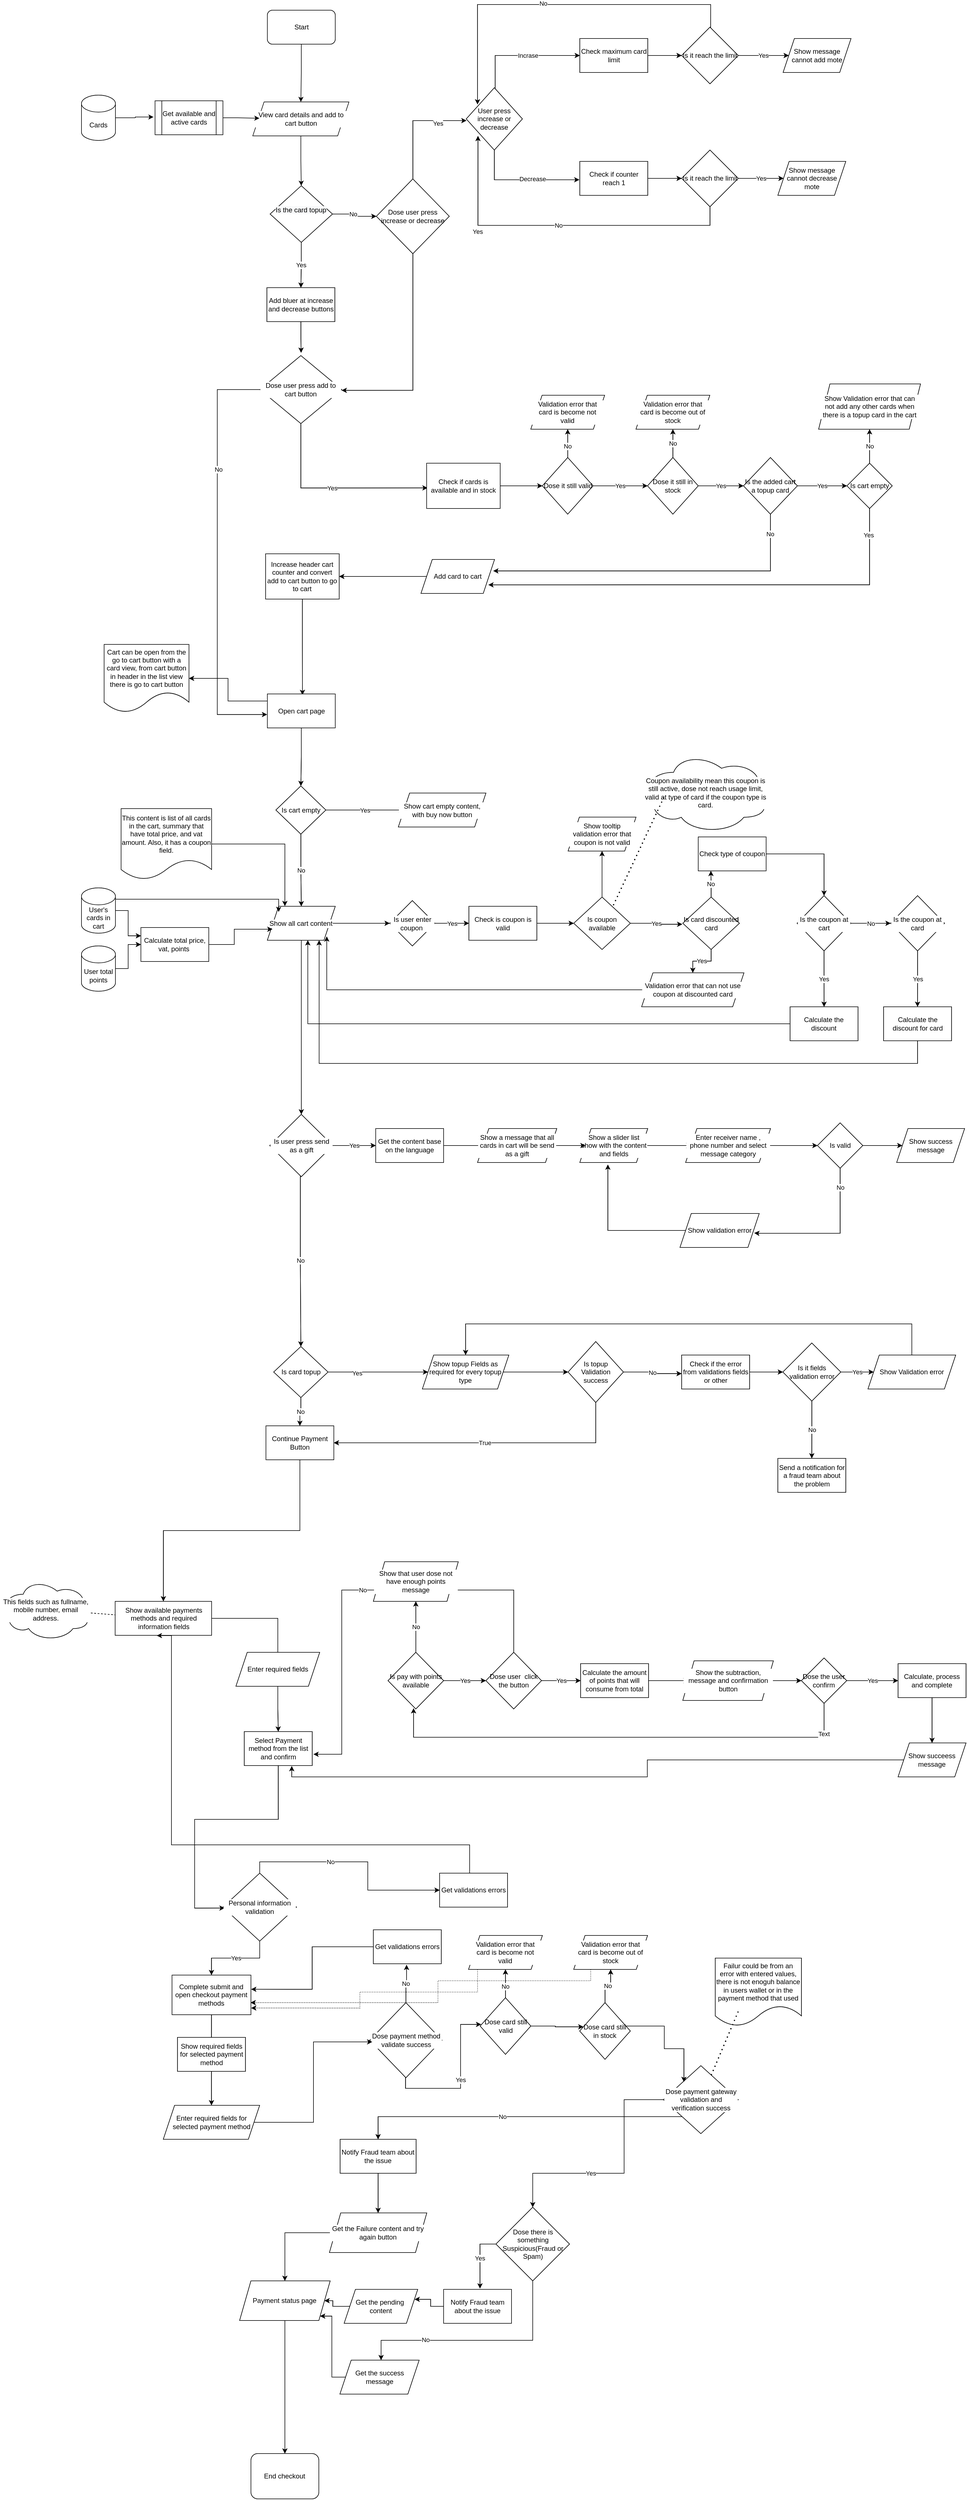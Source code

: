 <mxfile version="20.7.3" type="github"><diagram id="xXrBxfRwZ1gmjDzbrjdE" name="Page-1"><mxGraphModel dx="822" dy="591" grid="1" gridSize="10" guides="1" tooltips="1" connect="0" arrows="1" fold="1" page="1" pageScale="1" pageWidth="850" pageHeight="1100" math="0" shadow="0"><root><mxCell id="0"/><mxCell id="1" parent="0"/><mxCell id="QB6VzgnMaKK8QRtN4csd-101" value="No" style="edgeStyle=orthogonalEdgeStyle;rounded=0;orthogonalLoop=1;jettySize=auto;html=1;exitX=0.485;exitY=0.959;exitDx=0;exitDy=0;entryX=0.5;entryY=0;entryDx=0;entryDy=0;exitPerimeter=0;" parent="1" source="4dHpyHbm0yZGi3_01PUV-11" target="QB6VzgnMaKK8QRtN4csd-70" edge="1"><mxGeometry relative="1" as="geometry"><mxPoint x="1182.48" y="2190.0" as="sourcePoint"/></mxGeometry></mxCell><mxCell id="QB6VzgnMaKK8QRtN4csd-72" style="edgeStyle=orthogonalEdgeStyle;rounded=0;orthogonalLoop=1;jettySize=auto;html=1;exitX=1;exitY=0.5;exitDx=0;exitDy=0;entryX=0;entryY=0.5;entryDx=0;entryDy=0;" parent="1" source="QB6VzgnMaKK8QRtN4csd-70" target="QB6VzgnMaKK8QRtN4csd-71" edge="1"><mxGeometry relative="1" as="geometry"/></mxCell><mxCell id="QB6VzgnMaKK8QRtN4csd-73" value="Yes" style="edgeLabel;html=1;align=center;verticalAlign=middle;resizable=0;points=[];" parent="QB6VzgnMaKK8QRtN4csd-72" vertex="1" connectable="0"><mxGeometry x="-0.41" y="-2" relative="1" as="geometry"><mxPoint x="-1" as="offset"/></mxGeometry></mxCell><mxCell id="QB6VzgnMaKK8QRtN4csd-77" value="No" style="edgeStyle=orthogonalEdgeStyle;rounded=0;orthogonalLoop=1;jettySize=auto;html=1;exitX=0.5;exitY=1;exitDx=0;exitDy=0;entryX=0.5;entryY=0;entryDx=0;entryDy=0;" parent="1" source="QB6VzgnMaKK8QRtN4csd-70" target="QB6VzgnMaKK8QRtN4csd-76" edge="1"><mxGeometry relative="1" as="geometry"/></mxCell><mxCell id="QB6VzgnMaKK8QRtN4csd-70" value="Is card topup" style="rhombus;whiteSpace=wrap;html=1;" parent="1" vertex="1"><mxGeometry x="1129.72" y="2480" width="96" height="89.99" as="geometry"/></mxCell><mxCell id="QB6VzgnMaKK8QRtN4csd-81" style="edgeStyle=orthogonalEdgeStyle;rounded=0;orthogonalLoop=1;jettySize=auto;html=1;exitX=1;exitY=0.5;exitDx=0;exitDy=0;" parent="1" source="QB6VzgnMaKK8QRtN4csd-71" target="QB6VzgnMaKK8QRtN4csd-80" edge="1"><mxGeometry relative="1" as="geometry"/></mxCell><mxCell id="QB6VzgnMaKK8QRtN4csd-71" value="Show topup Fields as required for every topup type" style="shape=parallelogram;perimeter=parallelogramPerimeter;whiteSpace=wrap;html=1;fixedSize=1;" parent="1" vertex="1"><mxGeometry x="1392.49" y="2495" width="152.76" height="60" as="geometry"/></mxCell><mxCell id="QB6VzgnMaKK8QRtN4csd-87" value="" style="edgeStyle=orthogonalEdgeStyle;rounded=0;orthogonalLoop=1;jettySize=auto;html=1;startArrow=none;" parent="1" source="4dHpyHbm0yZGi3_01PUV-75" target="QB6VzgnMaKK8QRtN4csd-86" edge="1"><mxGeometry relative="1" as="geometry"/></mxCell><mxCell id="QB6VzgnMaKK8QRtN4csd-74" value="Show available payments methods and required information fields" style="rounded=0;whiteSpace=wrap;html=1;fontFamily=Helvetica;fontSize=12;fontColor=default;align=center;strokeColor=default;fillColor=default;" parent="1" vertex="1"><mxGeometry x="849.5" y="2930" width="170.5" height="60" as="geometry"/></mxCell><mxCell id="QB6VzgnMaKK8QRtN4csd-78" style="edgeStyle=orthogonalEdgeStyle;rounded=0;orthogonalLoop=1;jettySize=auto;html=1;exitX=0.5;exitY=1;exitDx=0;exitDy=0;entryX=0.5;entryY=0;entryDx=0;entryDy=0;" parent="1" source="QB6VzgnMaKK8QRtN4csd-76" target="QB6VzgnMaKK8QRtN4csd-74" edge="1"><mxGeometry relative="1" as="geometry"/></mxCell><mxCell id="QB6VzgnMaKK8QRtN4csd-76" value="Continue Payment Button" style="rounded=0;whiteSpace=wrap;html=1;" parent="1" vertex="1"><mxGeometry x="1116" y="2619.99" width="120" height="60" as="geometry"/></mxCell><mxCell id="QB6VzgnMaKK8QRtN4csd-82" value="True" style="edgeStyle=orthogonalEdgeStyle;rounded=0;orthogonalLoop=1;jettySize=auto;html=1;exitX=0.5;exitY=1;exitDx=0;exitDy=0;entryX=1;entryY=0.5;entryDx=0;entryDy=0;" parent="1" source="QB6VzgnMaKK8QRtN4csd-80" target="QB6VzgnMaKK8QRtN4csd-76" edge="1"><mxGeometry relative="1" as="geometry"/></mxCell><mxCell id="QB6VzgnMaKK8QRtN4csd-84" value="No" style="edgeStyle=orthogonalEdgeStyle;rounded=0;orthogonalLoop=1;jettySize=auto;html=1;exitX=1;exitY=0.5;exitDx=0;exitDy=0;entryX=-0.001;entryY=0.546;entryDx=0;entryDy=0;entryPerimeter=0;" parent="1" source="QB6VzgnMaKK8QRtN4csd-80" target="4dHpyHbm0yZGi3_01PUV-57" edge="1"><mxGeometry relative="1" as="geometry"/></mxCell><mxCell id="QB6VzgnMaKK8QRtN4csd-80" value="Is topup Validation success" style="rhombus;whiteSpace=wrap;html=1;" parent="1" vertex="1"><mxGeometry x="1650.02" y="2471.25" width="97.76" height="107.5" as="geometry"/></mxCell><mxCell id="QB6VzgnMaKK8QRtN4csd-85" style="edgeStyle=orthogonalEdgeStyle;rounded=0;orthogonalLoop=1;jettySize=auto;html=1;exitX=0.5;exitY=0;exitDx=0;exitDy=0;entryX=0.5;entryY=0;entryDx=0;entryDy=0;" parent="1" source="QB6VzgnMaKK8QRtN4csd-83" target="QB6VzgnMaKK8QRtN4csd-71" edge="1"><mxGeometry relative="1" as="geometry"><Array as="points"><mxPoint x="1930" y="2440"/><mxPoint x="1468" y="2440"/><mxPoint x="1468" y="2495"/></Array></mxGeometry></mxCell><mxCell id="QB6VzgnMaKK8QRtN4csd-83" value="Show Validation error" style="shape=parallelogram;perimeter=parallelogramPerimeter;whiteSpace=wrap;html=1;fixedSize=1;" parent="1" vertex="1"><mxGeometry x="2180" y="2495.0" width="155" height="60" as="geometry"/></mxCell><mxCell id="QB6VzgnMaKK8QRtN4csd-103" style="edgeStyle=orthogonalEdgeStyle;rounded=0;orthogonalLoop=1;jettySize=auto;html=1;exitX=0.5;exitY=1;exitDx=0;exitDy=0;entryX=0.022;entryY=0.514;entryDx=0;entryDy=0;entryPerimeter=0;" parent="1" source="QB6VzgnMaKK8QRtN4csd-86" target="4dHpyHbm0yZGi3_01PUV-79" edge="1"><mxGeometry relative="1" as="geometry"><mxPoint x="1000" y="3410" as="targetPoint"/><Array as="points"><mxPoint x="1138" y="3315"/><mxPoint x="990" y="3315"/><mxPoint x="990" y="3472"/></Array></mxGeometry></mxCell><mxCell id="QB6VzgnMaKK8QRtN4csd-86" value="Select Payment method from the list and confirm" style="whiteSpace=wrap;html=1;" parent="1" vertex="1"><mxGeometry x="1077.75" y="3160" width="120" height="60" as="geometry"/></mxCell><mxCell id="4dHpyHbm0yZGi3_01PUV-86" value="" style="edgeStyle=orthogonalEdgeStyle;rounded=0;orthogonalLoop=1;jettySize=auto;html=1;startArrow=none;" parent="1" source="4dHpyHbm0yZGi3_01PUV-88" target="4dHpyHbm0yZGi3_01PUV-85" edge="1"><mxGeometry relative="1" as="geometry"/></mxCell><mxCell id="QB6VzgnMaKK8QRtN4csd-104" value="Complete submit and open checkout payment methods" style="whiteSpace=wrap;html=1;" parent="1" vertex="1"><mxGeometry x="950" y="3590" width="139.49" height="70" as="geometry"/></mxCell><mxCell id="QB6VzgnMaKK8QRtN4csd-115" value="Yes" style="edgeStyle=orthogonalEdgeStyle;rounded=0;orthogonalLoop=1;jettySize=auto;html=1;entryX=0.02;entryY=0.471;entryDx=0;entryDy=0;exitX=0.495;exitY=0.977;exitDx=0;exitDy=0;exitPerimeter=0;entryPerimeter=0;" parent="1" source="QB6VzgnMaKK8QRtN4csd-106" target="4dHpyHbm0yZGi3_01PUV-100" edge="1"><mxGeometry relative="1" as="geometry"><mxPoint x="1363.5" y="3800" as="sourcePoint"/><Array as="points"><mxPoint x="1363" y="3790"/><mxPoint x="1460" y="3790"/><mxPoint x="1460" y="3677"/></Array></mxGeometry></mxCell><mxCell id="4dHpyHbm0yZGi3_01PUV-91" value="No" style="edgeStyle=orthogonalEdgeStyle;rounded=0;orthogonalLoop=1;jettySize=auto;html=1;entryX=0.489;entryY=1.031;entryDx=0;entryDy=0;entryPerimeter=0;" parent="1" source="QB6VzgnMaKK8QRtN4csd-106" target="4dHpyHbm0yZGi3_01PUV-90" edge="1"><mxGeometry relative="1" as="geometry"/></mxCell><mxCell id="QB6VzgnMaKK8QRtN4csd-106" value="Dose payment method validate success" style="rhombus;whiteSpace=wrap;html=1;labelBackgroundColor=default;" parent="1" vertex="1"><mxGeometry x="1299.5" y="3638.75" width="127.75" height="132.5" as="geometry"/></mxCell><mxCell id="4dHpyHbm0yZGi3_01PUV-81" style="edgeStyle=orthogonalEdgeStyle;rounded=0;orthogonalLoop=1;jettySize=auto;html=1;entryX=0.432;entryY=1.007;entryDx=0;entryDy=0;entryPerimeter=0;" parent="1" source="QB6VzgnMaKK8QRtN4csd-108" target="QB6VzgnMaKK8QRtN4csd-74" edge="1"><mxGeometry relative="1" as="geometry"><mxPoint x="948.825" y="3439.76" as="targetPoint"/><Array as="points"><mxPoint x="1476" y="3360"/><mxPoint x="949" y="3360"/><mxPoint x="949" y="2990"/></Array></mxGeometry></mxCell><mxCell id="QB6VzgnMaKK8QRtN4csd-108" value="Get validations errors" style="rounded=0;whiteSpace=wrap;html=1;" parent="1" vertex="1"><mxGeometry x="1422.94" y="3410" width="120" height="60" as="geometry"/></mxCell><mxCell id="QB6VzgnMaKK8QRtN4csd-121" value="Yes" style="edgeStyle=orthogonalEdgeStyle;rounded=0;orthogonalLoop=1;jettySize=auto;html=1;exitX=0;exitY=0.5;exitDx=0;exitDy=0;entryX=0.536;entryY=-0.025;entryDx=0;entryDy=0;entryPerimeter=0;" parent="1" source="QB6VzgnMaKK8QRtN4csd-111" target="4dHpyHbm0yZGi3_01PUV-64" edge="1"><mxGeometry relative="1" as="geometry"><Array as="points"><mxPoint x="1493.49" y="4065"/></Array></mxGeometry></mxCell><mxCell id="QB6VzgnMaKK8QRtN4csd-123" style="edgeStyle=orthogonalEdgeStyle;rounded=0;orthogonalLoop=1;jettySize=auto;html=1;exitX=0.5;exitY=1;exitDx=0;exitDy=0;" parent="1" source="QB6VzgnMaKK8QRtN4csd-111" target="QB6VzgnMaKK8QRtN4csd-122" edge="1"><mxGeometry relative="1" as="geometry"><Array as="points"><mxPoint x="1587.5" y="4235"/><mxPoint x="1319.5" y="4235"/></Array></mxGeometry></mxCell><mxCell id="QB6VzgnMaKK8QRtN4csd-124" value="No" style="edgeLabel;html=1;align=center;verticalAlign=middle;resizable=0;points=[];" parent="QB6VzgnMaKK8QRtN4csd-123" vertex="1" connectable="0"><mxGeometry x="0.44" relative="1" as="geometry"><mxPoint x="-1" y="-1" as="offset"/></mxGeometry></mxCell><mxCell id="QB6VzgnMaKK8QRtN4csd-111" value="Dose there is something Suspicious(Fraud or Spam)" style="rhombus;whiteSpace=wrap;html=1;" parent="1" vertex="1"><mxGeometry x="1522.5" y="4000" width="130" height="130" as="geometry"/></mxCell><mxCell id="QB6VzgnMaKK8QRtN4csd-116" value="Yes" style="edgeStyle=orthogonalEdgeStyle;rounded=0;orthogonalLoop=1;jettySize=auto;html=1;entryX=0.5;entryY=0;entryDx=0;entryDy=0;" parent="1" source="QB6VzgnMaKK8QRtN4csd-114" target="QB6VzgnMaKK8QRtN4csd-111" edge="1"><mxGeometry x="0.228" relative="1" as="geometry"><Array as="points"><mxPoint x="1749" y="3940"/><mxPoint x="1588" y="3940"/></Array><mxPoint as="offset"/></mxGeometry></mxCell><mxCell id="QB6VzgnMaKK8QRtN4csd-119" value="No" style="edgeStyle=orthogonalEdgeStyle;rounded=0;orthogonalLoop=1;jettySize=auto;html=1;exitX=0;exitY=1;exitDx=0;exitDy=0;" parent="1" source="QB6VzgnMaKK8QRtN4csd-114" target="4dHpyHbm0yZGi3_01PUV-68" edge="1"><mxGeometry x="0.102" relative="1" as="geometry"><mxPoint as="offset"/></mxGeometry></mxCell><mxCell id="QB6VzgnMaKK8QRtN4csd-114" value="Dose payment gateway validation and verification success" style="rhombus;whiteSpace=wrap;html=1;rounded=0;sketch=0;shadow=0;labelBackgroundColor=default;" parent="1" vertex="1"><mxGeometry x="1818.5" y="3750" width="132.25" height="120" as="geometry"/></mxCell><mxCell id="QB6VzgnMaKK8QRtN4csd-126" style="edgeStyle=orthogonalEdgeStyle;rounded=0;orthogonalLoop=1;jettySize=auto;html=1;exitX=0;exitY=0.5;exitDx=0;exitDy=0;entryX=0.5;entryY=0;entryDx=0;entryDy=0;" parent="1" source="QB6VzgnMaKK8QRtN4csd-117" target="QB6VzgnMaKK8QRtN4csd-125" edge="1"><mxGeometry relative="1" as="geometry"><Array as="points"><mxPoint x="1149.5" y="4045"/></Array></mxGeometry></mxCell><mxCell id="QB6VzgnMaKK8QRtN4csd-117" value="Get the Failure content and try again button" style="shape=parallelogram;perimeter=parallelogramPerimeter;fixedSize=1;rounded=0;shadow=0;sketch=0;verticalAlign=middle;labelBorderColor=none;labelBackgroundColor=default;html=1;whiteSpace=wrap;" parent="1" vertex="1"><mxGeometry x="1228.24" y="4010" width="172" height="70" as="geometry"/></mxCell><mxCell id="QB6VzgnMaKK8QRtN4csd-127" style="edgeStyle=orthogonalEdgeStyle;rounded=0;orthogonalLoop=1;jettySize=auto;html=1;exitX=0;exitY=0.5;exitDx=0;exitDy=0;entryX=1;entryY=0.5;entryDx=0;entryDy=0;" parent="1" source="QB6VzgnMaKK8QRtN4csd-120" target="QB6VzgnMaKK8QRtN4csd-125" edge="1"><mxGeometry relative="1" as="geometry"/></mxCell><mxCell id="QB6VzgnMaKK8QRtN4csd-120" value="Get the pending&amp;nbsp; content" style="shape=parallelogram;perimeter=parallelogramPerimeter;whiteSpace=wrap;html=1;fixedSize=1;rounded=0;shadow=0;sketch=0;" parent="1" vertex="1"><mxGeometry x="1254.24" y="4145" width="130" height="60" as="geometry"/></mxCell><mxCell id="QB6VzgnMaKK8QRtN4csd-128" style="edgeStyle=orthogonalEdgeStyle;rounded=0;orthogonalLoop=1;jettySize=auto;html=1;exitX=0;exitY=0.5;exitDx=0;exitDy=0;entryX=1;entryY=1;entryDx=0;entryDy=0;" parent="1" source="QB6VzgnMaKK8QRtN4csd-122" target="QB6VzgnMaKK8QRtN4csd-125" edge="1"><mxGeometry relative="1" as="geometry"><Array as="points"><mxPoint x="1232.5" y="4300"/><mxPoint x="1232.5" y="4192"/></Array></mxGeometry></mxCell><mxCell id="QB6VzgnMaKK8QRtN4csd-122" value="Get the success message" style="shape=parallelogram;perimeter=parallelogramPerimeter;whiteSpace=wrap;html=1;fixedSize=1;rounded=0;shadow=0;sketch=0;" parent="1" vertex="1"><mxGeometry x="1246.75" y="4270" width="140" height="60" as="geometry"/></mxCell><mxCell id="QB6VzgnMaKK8QRtN4csd-131" style="edgeStyle=orthogonalEdgeStyle;rounded=0;orthogonalLoop=1;jettySize=auto;html=1;" parent="1" source="QB6VzgnMaKK8QRtN4csd-125" target="QB6VzgnMaKK8QRtN4csd-130" edge="1"><mxGeometry relative="1" as="geometry"/></mxCell><mxCell id="QB6VzgnMaKK8QRtN4csd-125" value="Payment status page" style="shape=parallelogram;perimeter=parallelogramPerimeter;whiteSpace=wrap;html=1;fixedSize=1;rounded=0;shadow=0;sketch=0;" parent="1" vertex="1"><mxGeometry x="1069.49" y="4130" width="160" height="70" as="geometry"/></mxCell><mxCell id="QB6VzgnMaKK8QRtN4csd-130" value="End checkout" style="rounded=1;whiteSpace=wrap;html=1;fontFamily=Helvetica;fontSize=12;fontColor=default;align=center;strokeColor=default;fillColor=default;" parent="1" vertex="1"><mxGeometry x="1089.49" y="4435" width="120" height="80" as="geometry"/></mxCell><mxCell id="QB6VzgnMaKK8QRtN4csd-132" value="" style="edgeStyle=orthogonalEdgeStyle;rounded=0;orthogonalLoop=1;jettySize=auto;html=1;exitX=0.5;exitY=1;exitDx=0;exitDy=0;" parent="1" source="QB6VzgnMaKK8QRtN4csd-146" target="QB6VzgnMaKK8QRtN4csd-134" edge="1"><mxGeometry relative="1" as="geometry"><mxPoint x="1178.0" y="180" as="sourcePoint"/></mxGeometry></mxCell><mxCell id="QB6VzgnMaKK8QRtN4csd-190" style="edgeStyle=orthogonalEdgeStyle;rounded=0;orthogonalLoop=1;jettySize=auto;html=1;labelBackgroundColor=default;" parent="1" source="QB6VzgnMaKK8QRtN4csd-134" target="QB6VzgnMaKK8QRtN4csd-189" edge="1"><mxGeometry relative="1" as="geometry"/></mxCell><mxCell id="QB6VzgnMaKK8QRtN4csd-134" value="View card details and add to cart button" style="shape=parallelogram;perimeter=parallelogramPerimeter;whiteSpace=wrap;html=1;fixedSize=1;labelBackgroundColor=default;" parent="1" vertex="1"><mxGeometry x="1092.72" y="282" width="170" height="60" as="geometry"/></mxCell><mxCell id="QB6VzgnMaKK8QRtN4csd-261" value="Yes" style="edgeStyle=orthogonalEdgeStyle;rounded=0;orthogonalLoop=1;jettySize=auto;html=1;labelBackgroundColor=default;" parent="1" source="QB6VzgnMaKK8QRtN4csd-139" target="QB6VzgnMaKK8QRtN4csd-259" edge="1"><mxGeometry relative="1" as="geometry"/></mxCell><mxCell id="QB6VzgnMaKK8QRtN4csd-263" value="No" style="edgeStyle=orthogonalEdgeStyle;rounded=0;orthogonalLoop=1;jettySize=auto;html=1;labelBackgroundColor=default;" parent="1" source="QB6VzgnMaKK8QRtN4csd-139" target="QB6VzgnMaKK8QRtN4csd-262" edge="1"><mxGeometry relative="1" as="geometry"/></mxCell><mxCell id="QB6VzgnMaKK8QRtN4csd-139" value="Is cart empty" style="rhombus;whiteSpace=wrap;html=1;" parent="1" vertex="1"><mxGeometry x="1133.59" y="1490" width="88.25" height="85" as="geometry"/></mxCell><mxCell id="QB6VzgnMaKK8QRtN4csd-140" value="" style="edgeStyle=orthogonalEdgeStyle;rounded=0;orthogonalLoop=1;jettySize=auto;html=1;entryX=0.517;entryY=0.03;entryDx=0;entryDy=0;entryPerimeter=0;" parent="1" source="QB6VzgnMaKK8QRtN4csd-141" target="QB6VzgnMaKK8QRtN4csd-149" edge="1"><mxGeometry relative="1" as="geometry"/></mxCell><mxCell id="QB6VzgnMaKK8QRtN4csd-141" value="Increase header cart counter and convert add to cart button to go to cart" style="whiteSpace=wrap;html=1;" parent="1" vertex="1"><mxGeometry x="1115.44" y="1080" width="130" height="80" as="geometry"/></mxCell><mxCell id="QB6VzgnMaKK8QRtN4csd-146" value="Start" style="rounded=1;whiteSpace=wrap;html=1;" parent="1" vertex="1"><mxGeometry x="1118.5" y="120" width="120" height="60" as="geometry"/></mxCell><mxCell id="QB6VzgnMaKK8QRtN4csd-209" style="edgeStyle=orthogonalEdgeStyle;rounded=0;orthogonalLoop=1;jettySize=auto;html=1;labelBackgroundColor=default;" parent="1" source="QB6VzgnMaKK8QRtN4csd-149" target="QB6VzgnMaKK8QRtN4csd-139" edge="1"><mxGeometry relative="1" as="geometry"/></mxCell><mxCell id="QB6VzgnMaKK8QRtN4csd-242" value="" style="edgeStyle=orthogonalEdgeStyle;rounded=0;orthogonalLoop=1;jettySize=auto;html=1;labelBackgroundColor=default;" parent="1" source="QB6VzgnMaKK8QRtN4csd-149" target="QB6VzgnMaKK8QRtN4csd-241" edge="1"><mxGeometry relative="1" as="geometry"><Array as="points"><mxPoint x="1049" y="1340"/><mxPoint x="1049" y="1300"/></Array></mxGeometry></mxCell><mxCell id="QB6VzgnMaKK8QRtN4csd-149" value="Open cart page" style="whiteSpace=wrap;html=1;" parent="1" vertex="1"><mxGeometry x="1118.5" y="1327.5" width="120" height="60" as="geometry"/></mxCell><mxCell id="QB6VzgnMaKK8QRtN4csd-236" style="edgeStyle=orthogonalEdgeStyle;rounded=0;orthogonalLoop=1;jettySize=auto;html=1;labelBackgroundColor=default;" parent="1" source="QB6VzgnMaKK8QRtN4csd-151" target="QB6VzgnMaKK8QRtN4csd-141" edge="1"><mxGeometry relative="1" as="geometry"/></mxCell><mxCell id="QB6VzgnMaKK8QRtN4csd-151" value="Add card to cart" style="shape=parallelogram;perimeter=parallelogramPerimeter;whiteSpace=wrap;html=1;fixedSize=1;" parent="1" vertex="1"><mxGeometry x="1390" y="1090" width="130" height="60" as="geometry"/></mxCell><mxCell id="QB6VzgnMaKK8QRtN4csd-155" value="Incrase" style="edgeStyle=orthogonalEdgeStyle;rounded=0;orthogonalLoop=1;jettySize=auto;html=1;labelBackgroundColor=default;exitX=0.515;exitY=0.019;exitDx=0;exitDy=0;exitPerimeter=0;" parent="1" source="QB6VzgnMaKK8QRtN4csd-166" target="QB6VzgnMaKK8QRtN4csd-154" edge="1"><mxGeometry x="0.13" relative="1" as="geometry"><mxPoint x="1760.75" y="312" as="sourcePoint"/><Array as="points"><mxPoint x="1521" y="200"/></Array><mxPoint x="-1" as="offset"/></mxGeometry></mxCell><mxCell id="QB6VzgnMaKK8QRtN4csd-159" value="" style="edgeStyle=orthogonalEdgeStyle;rounded=0;orthogonalLoop=1;jettySize=auto;html=1;" parent="1" source="QB6VzgnMaKK8QRtN4csd-154" target="QB6VzgnMaKK8QRtN4csd-158" edge="1"><mxGeometry relative="1" as="geometry"/></mxCell><mxCell id="QB6VzgnMaKK8QRtN4csd-154" value="Check maximum card limit" style="whiteSpace=wrap;html=1;rounded=0;shadow=0;labelBackgroundColor=none;labelBorderColor=none;sketch=0;" parent="1" vertex="1"><mxGeometry x="1670.75" y="170" width="120" height="60" as="geometry"/></mxCell><mxCell id="QB6VzgnMaKK8QRtN4csd-168" style="edgeStyle=orthogonalEdgeStyle;rounded=0;orthogonalLoop=1;jettySize=auto;html=1;entryX=0.201;entryY=0.267;entryDx=0;entryDy=0;entryPerimeter=0;labelBackgroundColor=default;exitX=0.512;exitY=0.039;exitDx=0;exitDy=0;exitPerimeter=0;" parent="1" source="QB6VzgnMaKK8QRtN4csd-158" target="QB6VzgnMaKK8QRtN4csd-166" edge="1"><mxGeometry relative="1" as="geometry"><Array as="points"><mxPoint x="1902" y="110"/><mxPoint x="1490" y="110"/></Array></mxGeometry></mxCell><mxCell id="QB6VzgnMaKK8QRtN4csd-170" value="No" style="edgeLabel;html=1;align=center;verticalAlign=middle;resizable=0;points=[];" parent="QB6VzgnMaKK8QRtN4csd-168" vertex="1" connectable="0"><mxGeometry x="0.075" y="-2" relative="1" as="geometry"><mxPoint as="offset"/></mxGeometry></mxCell><mxCell id="QB6VzgnMaKK8QRtN4csd-172" value="Yes" style="edgeStyle=orthogonalEdgeStyle;rounded=0;orthogonalLoop=1;jettySize=auto;html=1;labelBackgroundColor=default;" parent="1" source="QB6VzgnMaKK8QRtN4csd-158" target="QB6VzgnMaKK8QRtN4csd-171" edge="1"><mxGeometry relative="1" as="geometry"/></mxCell><mxCell id="QB6VzgnMaKK8QRtN4csd-158" value="Is it reach the limit" style="rhombus;whiteSpace=wrap;html=1;rounded=0;shadow=0;labelBackgroundColor=none;labelBorderColor=none;sketch=0;" parent="1" vertex="1"><mxGeometry x="1850.75" y="150" width="100" height="100" as="geometry"/></mxCell><mxCell id="QB6VzgnMaKK8QRtN4csd-178" style="edgeStyle=orthogonalEdgeStyle;rounded=0;orthogonalLoop=1;jettySize=auto;html=1;entryX=-0.007;entryY=0.541;entryDx=0;entryDy=0;entryPerimeter=0;labelBackgroundColor=default;" parent="1" source="QB6VzgnMaKK8QRtN4csd-166" target="QB6VzgnMaKK8QRtN4csd-174" edge="1"><mxGeometry relative="1" as="geometry"><Array as="points"><mxPoint x="1520" y="419"/></Array></mxGeometry></mxCell><mxCell id="QB6VzgnMaKK8QRtN4csd-179" value="Decrease" style="edgeLabel;html=1;align=center;verticalAlign=middle;resizable=0;points=[];" parent="QB6VzgnMaKK8QRtN4csd-178" vertex="1" connectable="0"><mxGeometry x="0.172" y="2" relative="1" as="geometry"><mxPoint x="1" as="offset"/></mxGeometry></mxCell><mxCell id="QB6VzgnMaKK8QRtN4csd-166" value="User press increase or decrease" style="rhombus;whiteSpace=wrap;html=1;labelBackgroundColor=none;" parent="1" vertex="1"><mxGeometry x="1470" y="257" width="99.25" height="110" as="geometry"/></mxCell><mxCell id="QB6VzgnMaKK8QRtN4csd-171" value="Show message cannot add mote" style="shape=parallelogram;perimeter=parallelogramPerimeter;whiteSpace=wrap;html=1;fixedSize=1;rounded=0;shadow=0;labelBackgroundColor=none;labelBorderColor=none;sketch=0;" parent="1" vertex="1"><mxGeometry x="2030" y="170" width="120" height="60" as="geometry"/></mxCell><mxCell id="QB6VzgnMaKK8QRtN4csd-173" value="" style="edgeStyle=orthogonalEdgeStyle;rounded=0;orthogonalLoop=1;jettySize=auto;html=1;" parent="1" source="QB6VzgnMaKK8QRtN4csd-174" target="QB6VzgnMaKK8QRtN4csd-176" edge="1"><mxGeometry relative="1" as="geometry"/></mxCell><mxCell id="QB6VzgnMaKK8QRtN4csd-174" value="Check if counter reach 1" style="whiteSpace=wrap;html=1;rounded=0;shadow=0;labelBackgroundColor=none;labelBorderColor=none;sketch=0;" parent="1" vertex="1"><mxGeometry x="1670.75" y="387" width="120" height="60" as="geometry"/></mxCell><mxCell id="QB6VzgnMaKK8QRtN4csd-175" value="Yes" style="edgeStyle=orthogonalEdgeStyle;rounded=0;orthogonalLoop=1;jettySize=auto;html=1;labelBackgroundColor=default;" parent="1" source="QB6VzgnMaKK8QRtN4csd-176" target="QB6VzgnMaKK8QRtN4csd-177" edge="1"><mxGeometry relative="1" as="geometry"/></mxCell><mxCell id="QB6VzgnMaKK8QRtN4csd-180" value="No" style="edgeStyle=orthogonalEdgeStyle;rounded=0;orthogonalLoop=1;jettySize=auto;html=1;entryX=0.209;entryY=0.773;entryDx=0;entryDy=0;entryPerimeter=0;labelBackgroundColor=default;" parent="1" source="QB6VzgnMaKK8QRtN4csd-176" target="QB6VzgnMaKK8QRtN4csd-166" edge="1"><mxGeometry relative="1" as="geometry"><Array as="points"><mxPoint x="1901" y="500"/><mxPoint x="1491" y="500"/></Array></mxGeometry></mxCell><mxCell id="QB6VzgnMaKK8QRtN4csd-176" value="Is it reach the limit" style="rhombus;whiteSpace=wrap;html=1;rounded=0;shadow=0;labelBackgroundColor=none;labelBorderColor=none;sketch=0;" parent="1" vertex="1"><mxGeometry x="1850.75" y="367" width="100" height="100" as="geometry"/></mxCell><mxCell id="QB6VzgnMaKK8QRtN4csd-177" value="Show message cannot decrease mote" style="shape=parallelogram;perimeter=parallelogramPerimeter;whiteSpace=wrap;html=1;fixedSize=1;rounded=0;shadow=0;labelBackgroundColor=none;labelBorderColor=none;sketch=0;" parent="1" vertex="1"><mxGeometry x="2020.75" y="387" width="120" height="60" as="geometry"/></mxCell><mxCell id="QB6VzgnMaKK8QRtN4csd-193" value="Yes" style="edgeStyle=orthogonalEdgeStyle;rounded=0;orthogonalLoop=1;jettySize=auto;html=1;entryX=0.004;entryY=0.527;entryDx=0;entryDy=0;entryPerimeter=0;labelBackgroundColor=default;" parent="1" source="QB6VzgnMaKK8QRtN4csd-182" target="QB6VzgnMaKK8QRtN4csd-166" edge="1"><mxGeometry x="0.493" y="-5" relative="1" as="geometry"><Array as="points"><mxPoint x="1375" y="315"/></Array><mxPoint as="offset"/></mxGeometry></mxCell><mxCell id="QB6VzgnMaKK8QRtN4csd-205" style="edgeStyle=orthogonalEdgeStyle;rounded=0;orthogonalLoop=1;jettySize=auto;html=1;entryX=0.999;entryY=0.511;entryDx=0;entryDy=0;entryPerimeter=0;labelBackgroundColor=default;" parent="1" source="QB6VzgnMaKK8QRtN4csd-182" target="QB6VzgnMaKK8QRtN4csd-204" edge="1"><mxGeometry relative="1" as="geometry"><Array as="points"><mxPoint x="1375" y="791"/></Array></mxGeometry></mxCell><mxCell id="QB6VzgnMaKK8QRtN4csd-206" value="Yes" style="edgeLabel;html=1;align=center;verticalAlign=middle;resizable=0;points=[];" parent="QB6VzgnMaKK8QRtN4csd-205" vertex="1" connectable="0"><mxGeometry x="-0.516" y="4" relative="1" as="geometry"><mxPoint x="110" y="-128" as="offset"/></mxGeometry></mxCell><mxCell id="QB6VzgnMaKK8QRtN4csd-182" value="Dose user press increase or decrease" style="rhombus;whiteSpace=wrap;html=1;labelBackgroundColor=none;" parent="1" vertex="1"><mxGeometry x="1311.25" y="418" width="128.75" height="132" as="geometry"/></mxCell><mxCell id="QB6VzgnMaKK8QRtN4csd-191" value="No" style="edgeStyle=orthogonalEdgeStyle;rounded=0;orthogonalLoop=1;jettySize=auto;html=1;labelBackgroundColor=default;" parent="1" source="QB6VzgnMaKK8QRtN4csd-189" target="QB6VzgnMaKK8QRtN4csd-182" edge="1"><mxGeometry x="-0.103" relative="1" as="geometry"><mxPoint as="offset"/></mxGeometry></mxCell><mxCell id="QB6VzgnMaKK8QRtN4csd-192" value="Yes" style="edgeStyle=orthogonalEdgeStyle;rounded=0;orthogonalLoop=1;jettySize=auto;html=1;labelBackgroundColor=default;" parent="1" source="QB6VzgnMaKK8QRtN4csd-189" target="QB6VzgnMaKK8QRtN4csd-198" edge="1"><mxGeometry relative="1" as="geometry"/></mxCell><mxCell id="QB6VzgnMaKK8QRtN4csd-189" value="&#10;&lt;span style=&quot;color: rgb(0, 0, 0); font-family: Helvetica; font-size: 12px; font-style: normal; font-variant-ligatures: normal; font-variant-caps: normal; font-weight: 400; letter-spacing: normal; orphans: 2; text-align: center; text-indent: 0px; text-transform: none; widows: 2; word-spacing: 0px; -webkit-text-stroke-width: 0px; background-color: rgb(248, 249, 250); text-decoration-thickness: initial; text-decoration-style: initial; text-decoration-color: initial; float: none; display: inline !important;&quot;&gt;Is the card topup&lt;/span&gt;&#10;&#10;" style="rhombus;whiteSpace=wrap;html=1;labelBackgroundColor=none;" parent="1" vertex="1"><mxGeometry x="1123.43" y="430" width="110.13" height="100" as="geometry"/></mxCell><mxCell id="QB6VzgnMaKK8QRtN4csd-199" style="edgeStyle=orthogonalEdgeStyle;rounded=0;orthogonalLoop=1;jettySize=auto;html=1;labelBackgroundColor=default;entryX=0.503;entryY=-0.042;entryDx=0;entryDy=0;entryPerimeter=0;" parent="1" source="QB6VzgnMaKK8QRtN4csd-198" target="QB6VzgnMaKK8QRtN4csd-204" edge="1"><mxGeometry relative="1" as="geometry"><mxPoint x="1178.5" y="740" as="targetPoint"/></mxGeometry></mxCell><mxCell id="QB6VzgnMaKK8QRtN4csd-198" value="Add bluer at increase and decrease buttons" style="whiteSpace=wrap;html=1;rounded=0;shadow=0;labelBackgroundColor=none;labelBorderColor=none;sketch=0;" parent="1" vertex="1"><mxGeometry x="1117.75" y="610" width="120" height="60" as="geometry"/></mxCell><mxCell id="QB6VzgnMaKK8QRtN4csd-233" value="Yes" style="edgeStyle=orthogonalEdgeStyle;rounded=0;orthogonalLoop=1;jettySize=auto;html=1;entryX=0.012;entryY=0.546;entryDx=0;entryDy=0;entryPerimeter=0;labelBackgroundColor=default;" parent="1" source="QB6VzgnMaKK8QRtN4csd-204" target="QB6VzgnMaKK8QRtN4csd-218" edge="1"><mxGeometry relative="1" as="geometry"><Array as="points"><mxPoint x="1178" y="964"/></Array></mxGeometry></mxCell><mxCell id="QB6VzgnMaKK8QRtN4csd-239" style="edgeStyle=orthogonalEdgeStyle;rounded=0;orthogonalLoop=1;jettySize=auto;html=1;entryX=-0.004;entryY=0.606;entryDx=0;entryDy=0;entryPerimeter=0;labelBackgroundColor=default;" parent="1" source="QB6VzgnMaKK8QRtN4csd-204" target="QB6VzgnMaKK8QRtN4csd-149" edge="1"><mxGeometry relative="1" as="geometry"><Array as="points"><mxPoint x="1030" y="790"/><mxPoint x="1030" y="1364"/></Array></mxGeometry></mxCell><mxCell id="QB6VzgnMaKK8QRtN4csd-240" value="No" style="edgeLabel;html=1;align=center;verticalAlign=middle;resizable=0;points=[];" parent="QB6VzgnMaKK8QRtN4csd-239" vertex="1" connectable="0"><mxGeometry x="-0.416" y="2" relative="1" as="geometry"><mxPoint y="1" as="offset"/></mxGeometry></mxCell><mxCell id="QB6VzgnMaKK8QRtN4csd-204" value="Dose user press add to cart button" style="rhombus;whiteSpace=wrap;html=1;labelBackgroundColor=default;" parent="1" vertex="1"><mxGeometry x="1105.44" y="730" width="144.56" height="120" as="geometry"/></mxCell><mxCell id="QB6VzgnMaKK8QRtN4csd-213" value="" style="edgeStyle=orthogonalEdgeStyle;rounded=0;orthogonalLoop=1;jettySize=auto;html=1;labelBackgroundColor=default;entryX=-0.023;entryY=0.477;entryDx=0;entryDy=0;entryPerimeter=0;" parent="1" source="QB6VzgnMaKK8QRtN4csd-210" target="QB6VzgnMaKK8QRtN4csd-215" edge="1"><mxGeometry relative="1" as="geometry"><mxPoint x="900" y="310" as="targetPoint"/></mxGeometry></mxCell><mxCell id="QB6VzgnMaKK8QRtN4csd-210" value="Cards" style="shape=cylinder3;whiteSpace=wrap;html=1;boundedLbl=1;backgroundOutline=1;size=15;rounded=0;shadow=0;labelBackgroundColor=none;labelBorderColor=none;sketch=0;" parent="1" vertex="1"><mxGeometry x="790" y="270" width="60" height="80" as="geometry"/></mxCell><mxCell id="QB6VzgnMaKK8QRtN4csd-216" style="edgeStyle=orthogonalEdgeStyle;rounded=0;orthogonalLoop=1;jettySize=auto;html=1;entryX=0.069;entryY=0.481;entryDx=0;entryDy=0;entryPerimeter=0;labelBackgroundColor=default;" parent="1" source="QB6VzgnMaKK8QRtN4csd-215" target="QB6VzgnMaKK8QRtN4csd-134" edge="1"><mxGeometry relative="1" as="geometry"/></mxCell><mxCell id="QB6VzgnMaKK8QRtN4csd-215" value="Get available and active cards" style="shape=process;whiteSpace=wrap;html=1;backgroundOutline=1;rounded=0;shadow=0;labelBackgroundColor=none;labelBorderColor=none;sketch=0;" parent="1" vertex="1"><mxGeometry x="920" y="280" width="120" height="60" as="geometry"/></mxCell><mxCell id="QB6VzgnMaKK8QRtN4csd-222" value="" style="edgeStyle=orthogonalEdgeStyle;rounded=0;orthogonalLoop=1;jettySize=auto;html=1;labelBackgroundColor=default;" parent="1" source="QB6VzgnMaKK8QRtN4csd-218" target="QB6VzgnMaKK8QRtN4csd-221" edge="1"><mxGeometry relative="1" as="geometry"/></mxCell><mxCell id="QB6VzgnMaKK8QRtN4csd-218" value="Check if cards is available and in stock" style="whiteSpace=wrap;html=1;" parent="1" vertex="1"><mxGeometry x="1400" y="920" width="130" height="80" as="geometry"/></mxCell><mxCell id="QB6VzgnMaKK8QRtN4csd-228" value="Yes" style="edgeStyle=orthogonalEdgeStyle;rounded=0;orthogonalLoop=1;jettySize=auto;html=1;labelBackgroundColor=default;" parent="1" source="QB6VzgnMaKK8QRtN4csd-221" target="QB6VzgnMaKK8QRtN4csd-227" edge="1"><mxGeometry relative="1" as="geometry"/></mxCell><mxCell id="QB6VzgnMaKK8QRtN4csd-230" value="No" style="edgeStyle=orthogonalEdgeStyle;rounded=0;orthogonalLoop=1;jettySize=auto;html=1;labelBackgroundColor=default;" parent="1" source="QB6VzgnMaKK8QRtN4csd-221" target="QB6VzgnMaKK8QRtN4csd-225" edge="1"><mxGeometry x="-0.199" relative="1" as="geometry"><mxPoint as="offset"/></mxGeometry></mxCell><mxCell id="QB6VzgnMaKK8QRtN4csd-221" value="Dose it still valid" style="rhombus;whiteSpace=wrap;html=1;" parent="1" vertex="1"><mxGeometry x="1604.56" y="910" width="89.56" height="100" as="geometry"/></mxCell><mxCell id="QB6VzgnMaKK8QRtN4csd-225" value="Validation error that card is become not valid" style="shape=parallelogram;perimeter=parallelogramPerimeter;whiteSpace=wrap;html=1;fixedSize=1;labelBackgroundColor=default;" parent="1" vertex="1"><mxGeometry x="1584.12" y="800" width="130.44" height="60" as="geometry"/></mxCell><mxCell id="QB6VzgnMaKK8QRtN4csd-232" value="No" style="edgeStyle=orthogonalEdgeStyle;rounded=0;orthogonalLoop=1;jettySize=auto;html=1;labelBackgroundColor=default;" parent="1" source="QB6VzgnMaKK8QRtN4csd-227" target="QB6VzgnMaKK8QRtN4csd-231" edge="1"><mxGeometry relative="1" as="geometry"/></mxCell><mxCell id="QB6VzgnMaKK8QRtN4csd-244" value="Yes" style="edgeStyle=orthogonalEdgeStyle;rounded=0;orthogonalLoop=1;jettySize=auto;html=1;labelBackgroundColor=default;" parent="1" source="QB6VzgnMaKK8QRtN4csd-227" target="QB6VzgnMaKK8QRtN4csd-243" edge="1"><mxGeometry relative="1" as="geometry"/></mxCell><mxCell id="QB6VzgnMaKK8QRtN4csd-227" value="Dose it still in stock" style="rhombus;whiteSpace=wrap;html=1;" parent="1" vertex="1"><mxGeometry x="1790.44" y="910" width="89.56" height="100" as="geometry"/></mxCell><mxCell id="QB6VzgnMaKK8QRtN4csd-231" value="Validation error that card is become out of stock" style="shape=parallelogram;perimeter=parallelogramPerimeter;whiteSpace=wrap;html=1;fixedSize=1;labelBackgroundColor=default;" parent="1" vertex="1"><mxGeometry x="1770.0" y="800" width="130.44" height="60" as="geometry"/></mxCell><mxCell id="QB6VzgnMaKK8QRtN4csd-241" value="Cart can be open from the go to cart button with a card view, from cart button in header in the list view there is go to cart button" style="shape=document;whiteSpace=wrap;html=1;boundedLbl=1;" parent="1" vertex="1"><mxGeometry x="830" y="1240" width="150" height="120" as="geometry"/></mxCell><mxCell id="QB6VzgnMaKK8QRtN4csd-250" value="Yes" style="edgeStyle=orthogonalEdgeStyle;rounded=0;orthogonalLoop=1;jettySize=auto;html=1;labelBackgroundColor=default;" parent="1" source="QB6VzgnMaKK8QRtN4csd-243" target="QB6VzgnMaKK8QRtN4csd-249" edge="1"><mxGeometry relative="1" as="geometry"/></mxCell><mxCell id="QB6VzgnMaKK8QRtN4csd-253" style="edgeStyle=orthogonalEdgeStyle;rounded=0;orthogonalLoop=1;jettySize=auto;html=1;entryX=0.983;entryY=0.337;entryDx=0;entryDy=0;entryPerimeter=0;labelBackgroundColor=default;" parent="1" source="QB6VzgnMaKK8QRtN4csd-243" target="QB6VzgnMaKK8QRtN4csd-151" edge="1"><mxGeometry relative="1" as="geometry"><Array as="points"><mxPoint x="2008" y="1110"/></Array></mxGeometry></mxCell><mxCell id="QB6VzgnMaKK8QRtN4csd-256" value="No" style="edgeLabel;html=1;align=center;verticalAlign=middle;resizable=0;points=[];" parent="QB6VzgnMaKK8QRtN4csd-253" vertex="1" connectable="0"><mxGeometry x="-0.881" y="-1" relative="1" as="geometry"><mxPoint as="offset"/></mxGeometry></mxCell><mxCell id="QB6VzgnMaKK8QRtN4csd-243" value="Is the added cart a topup card" style="rhombus;whiteSpace=wrap;html=1;" parent="1" vertex="1"><mxGeometry x="1960" y="910" width="95.22" height="100" as="geometry"/></mxCell><mxCell id="QB6VzgnMaKK8QRtN4csd-254" style="edgeStyle=orthogonalEdgeStyle;rounded=0;orthogonalLoop=1;jettySize=auto;html=1;entryX=0.917;entryY=0.747;entryDx=0;entryDy=0;entryPerimeter=0;labelBackgroundColor=default;" parent="1" source="QB6VzgnMaKK8QRtN4csd-249" target="QB6VzgnMaKK8QRtN4csd-151" edge="1"><mxGeometry relative="1" as="geometry"><Array as="points"><mxPoint x="2183" y="1135"/></Array></mxGeometry></mxCell><mxCell id="QB6VzgnMaKK8QRtN4csd-255" value="Yes" style="edgeLabel;html=1;align=center;verticalAlign=middle;resizable=0;points=[];" parent="QB6VzgnMaKK8QRtN4csd-254" vertex="1" connectable="0"><mxGeometry x="-0.885" y="-2" relative="1" as="geometry"><mxPoint as="offset"/></mxGeometry></mxCell><mxCell id="QB6VzgnMaKK8QRtN4csd-258" value="No" style="edgeStyle=orthogonalEdgeStyle;rounded=0;orthogonalLoop=1;jettySize=auto;html=1;labelBackgroundColor=default;" parent="1" source="QB6VzgnMaKK8QRtN4csd-249" target="QB6VzgnMaKK8QRtN4csd-257" edge="1"><mxGeometry relative="1" as="geometry"/></mxCell><mxCell id="QB6VzgnMaKK8QRtN4csd-249" value="Is cart empty" style="rhombus;whiteSpace=wrap;html=1;" parent="1" vertex="1"><mxGeometry x="2142.83" y="920" width="80" height="80" as="geometry"/></mxCell><mxCell id="QB6VzgnMaKK8QRtN4csd-257" value="Show Validation error that can not add any other cards when there is a topup card in the cart" style="shape=parallelogram;perimeter=parallelogramPerimeter;whiteSpace=wrap;html=1;fixedSize=1;labelBackgroundColor=default;" parent="1" vertex="1"><mxGeometry x="2092.83" y="780" width="180" height="80" as="geometry"/></mxCell><mxCell id="QB6VzgnMaKK8QRtN4csd-259" value="Show cart empty content, with buy now button" style="shape=parallelogram;perimeter=parallelogramPerimeter;whiteSpace=wrap;html=1;fixedSize=1;labelBackgroundColor=default;" parent="1" vertex="1"><mxGeometry x="1350" y="1502.5" width="154.78" height="60" as="geometry"/></mxCell><mxCell id="QB6VzgnMaKK8QRtN4csd-277" value="" style="edgeStyle=orthogonalEdgeStyle;rounded=0;orthogonalLoop=1;jettySize=auto;html=1;labelBackgroundColor=default;" parent="1" source="QB6VzgnMaKK8QRtN4csd-262" target="QB6VzgnMaKK8QRtN4csd-276" edge="1"><mxGeometry relative="1" as="geometry"/></mxCell><mxCell id="4dHpyHbm0yZGi3_01PUV-12" value="" style="edgeStyle=orthogonalEdgeStyle;rounded=0;orthogonalLoop=1;jettySize=auto;html=1;" parent="1" source="QB6VzgnMaKK8QRtN4csd-262" target="4dHpyHbm0yZGi3_01PUV-11" edge="1"><mxGeometry relative="1" as="geometry"/></mxCell><mxCell id="QB6VzgnMaKK8QRtN4csd-262" value="Show all cart content" style="shape=parallelogram;perimeter=parallelogramPerimeter;whiteSpace=wrap;html=1;fixedSize=1;labelBackgroundColor=default;" parent="1" vertex="1"><mxGeometry x="1118.495" y="1702.5" width="120" height="60" as="geometry"/></mxCell><mxCell id="QB6VzgnMaKK8QRtN4csd-267" style="edgeStyle=orthogonalEdgeStyle;rounded=0;orthogonalLoop=1;jettySize=auto;html=1;entryX=0.001;entryY=0.244;entryDx=0;entryDy=0;entryPerimeter=0;labelBackgroundColor=default;" parent="1" source="QB6VzgnMaKK8QRtN4csd-264" target="QB6VzgnMaKK8QRtN4csd-265" edge="1"><mxGeometry relative="1" as="geometry"/></mxCell><mxCell id="QB6VzgnMaKK8QRtN4csd-271" style="edgeStyle=orthogonalEdgeStyle;rounded=0;orthogonalLoop=1;jettySize=auto;html=1;entryX=0.167;entryY=0.167;entryDx=0;entryDy=0;entryPerimeter=0;labelBackgroundColor=default;" parent="1" source="QB6VzgnMaKK8QRtN4csd-264" target="QB6VzgnMaKK8QRtN4csd-262" edge="1"><mxGeometry relative="1" as="geometry"><Array as="points"><mxPoint x="1138" y="1690"/></Array></mxGeometry></mxCell><mxCell id="QB6VzgnMaKK8QRtN4csd-264" value="User's cards in cart" style="shape=cylinder3;whiteSpace=wrap;html=1;boundedLbl=1;backgroundOutline=1;size=15;rounded=0;shadow=0;labelBackgroundColor=none;labelBorderColor=none;sketch=0;" parent="1" vertex="1"><mxGeometry x="790" y="1670" width="60" height="80" as="geometry"/></mxCell><mxCell id="4dHpyHbm0yZGi3_01PUV-33" style="edgeStyle=orthogonalEdgeStyle;rounded=0;orthogonalLoop=1;jettySize=auto;html=1;entryX=0.075;entryY=0.675;entryDx=0;entryDy=0;entryPerimeter=0;" parent="1" source="QB6VzgnMaKK8QRtN4csd-265" target="QB6VzgnMaKK8QRtN4csd-262" edge="1"><mxGeometry relative="1" as="geometry"><Array as="points"><mxPoint x="1060" y="1770"/><mxPoint x="1060" y="1743"/></Array></mxGeometry></mxCell><mxCell id="QB6VzgnMaKK8QRtN4csd-265" value="Calculate total price, vat, points&amp;nbsp;" style="rounded=0;whiteSpace=wrap;html=1;shadow=0;labelBackgroundColor=none;labelBorderColor=none;sketch=0;" parent="1" vertex="1"><mxGeometry x="895" y="1740" width="120" height="60" as="geometry"/></mxCell><mxCell id="QB6VzgnMaKK8QRtN4csd-268" style="edgeStyle=orthogonalEdgeStyle;rounded=0;orthogonalLoop=1;jettySize=auto;html=1;labelBackgroundColor=default;" parent="1" source="QB6VzgnMaKK8QRtN4csd-266" target="QB6VzgnMaKK8QRtN4csd-265" edge="1"><mxGeometry relative="1" as="geometry"/></mxCell><mxCell id="QB6VzgnMaKK8QRtN4csd-266" value="User total points" style="shape=cylinder3;whiteSpace=wrap;html=1;boundedLbl=1;backgroundOutline=1;size=15;rounded=0;shadow=0;labelBackgroundColor=none;labelBorderColor=none;sketch=0;" parent="1" vertex="1"><mxGeometry x="790" y="1772.5" width="60" height="80" as="geometry"/></mxCell><mxCell id="QB6VzgnMaKK8QRtN4csd-274" style="edgeStyle=orthogonalEdgeStyle;rounded=0;orthogonalLoop=1;jettySize=auto;html=1;entryX=0.258;entryY=-0.007;entryDx=0;entryDy=0;entryPerimeter=0;labelBackgroundColor=default;" parent="1" source="QB6VzgnMaKK8QRtN4csd-273" target="QB6VzgnMaKK8QRtN4csd-262" edge="1"><mxGeometry relative="1" as="geometry"/></mxCell><mxCell id="QB6VzgnMaKK8QRtN4csd-273" value="This content is list of all cards in the cart, summary that have total price, and vat amount. Also, it has a coupon field." style="shape=document;whiteSpace=wrap;html=1;boundedLbl=1;rounded=0;shadow=0;labelBackgroundColor=default;labelBorderColor=none;sketch=0;size=0.28;" parent="1" vertex="1"><mxGeometry x="860" y="1530" width="160" height="125" as="geometry"/></mxCell><mxCell id="QB6VzgnMaKK8QRtN4csd-279" value="Yes" style="edgeStyle=orthogonalEdgeStyle;rounded=0;orthogonalLoop=1;jettySize=auto;html=1;labelBackgroundColor=default;" parent="1" source="QB6VzgnMaKK8QRtN4csd-276" target="QB6VzgnMaKK8QRtN4csd-278" edge="1"><mxGeometry relative="1" as="geometry"/></mxCell><mxCell id="QB6VzgnMaKK8QRtN4csd-276" value="Is user enter coupon&amp;nbsp;" style="rhombus;whiteSpace=wrap;html=1;labelBackgroundColor=default;" parent="1" vertex="1"><mxGeometry x="1334.745" y="1692.5" width="80" height="80" as="geometry"/></mxCell><mxCell id="QB6VzgnMaKK8QRtN4csd-281" value="" style="edgeStyle=orthogonalEdgeStyle;rounded=0;orthogonalLoop=1;jettySize=auto;html=1;labelBackgroundColor=default;" parent="1" source="QB6VzgnMaKK8QRtN4csd-278" target="QB6VzgnMaKK8QRtN4csd-280" edge="1"><mxGeometry relative="1" as="geometry"/></mxCell><mxCell id="QB6VzgnMaKK8QRtN4csd-278" value="Check is coupon is valid" style="whiteSpace=wrap;html=1;labelBackgroundColor=default;" parent="1" vertex="1"><mxGeometry x="1474.745" y="1702.5" width="120" height="60" as="geometry"/></mxCell><mxCell id="QB6VzgnMaKK8QRtN4csd-284" value="Yes" style="edgeStyle=orthogonalEdgeStyle;rounded=0;orthogonalLoop=1;jettySize=auto;html=1;labelBackgroundColor=default;entryX=-0.01;entryY=0.519;entryDx=0;entryDy=0;entryPerimeter=0;" parent="1" source="QB6VzgnMaKK8QRtN4csd-280" target="4dHpyHbm0yZGi3_01PUV-111" edge="1"><mxGeometry relative="1" as="geometry"/></mxCell><mxCell id="QB6VzgnMaKK8QRtN4csd-286" value="" style="edgeStyle=orthogonalEdgeStyle;rounded=0;orthogonalLoop=1;jettySize=auto;html=1;labelBackgroundColor=default;" parent="1" source="QB6VzgnMaKK8QRtN4csd-280" target="QB6VzgnMaKK8QRtN4csd-285" edge="1"><mxGeometry relative="1" as="geometry"/></mxCell><mxCell id="QB6VzgnMaKK8QRtN4csd-280" value="Is coupon available" style="rhombus;whiteSpace=wrap;html=1;labelBackgroundColor=none;" parent="1" vertex="1"><mxGeometry x="1660.01" y="1686.25" width="100.01" height="92.5" as="geometry"/></mxCell><mxCell id="QB6VzgnMaKK8QRtN4csd-292" value="" style="edgeStyle=orthogonalEdgeStyle;rounded=0;orthogonalLoop=1;jettySize=auto;html=1;labelBackgroundColor=default;" parent="1" source="QB6VzgnMaKK8QRtN4csd-283" target="QB6VzgnMaKK8QRtN4csd-291" edge="1"><mxGeometry relative="1" as="geometry"/></mxCell><mxCell id="QB6VzgnMaKK8QRtN4csd-283" value="Check type of coupon" style="whiteSpace=wrap;html=1;labelBackgroundColor=default;" parent="1" vertex="1"><mxGeometry x="1879.995" y="1580" width="120" height="60" as="geometry"/></mxCell><mxCell id="QB6VzgnMaKK8QRtN4csd-285" value="Show tooltip validation error that coupon is not valid" style="shape=parallelogram;perimeter=parallelogramPerimeter;whiteSpace=wrap;html=1;fixedSize=1;labelBackgroundColor=default;" parent="1" vertex="1"><mxGeometry x="1650.015" y="1545" width="120" height="60" as="geometry"/></mxCell><mxCell id="QB6VzgnMaKK8QRtN4csd-287" value="Coupon availability mean this coupon is still active, dose not reach usage limit, valid at type of card if the coupon type is card." style="ellipse;shape=cloud;whiteSpace=wrap;html=1;rounded=0;shadow=0;labelBackgroundColor=default;labelBorderColor=none;sketch=0;" parent="1" vertex="1"><mxGeometry x="1780.01" y="1430" width="225.75" height="144" as="geometry"/></mxCell><mxCell id="QB6VzgnMaKK8QRtN4csd-290" value="" style="endArrow=none;dashed=1;html=1;dashPattern=1 3;strokeWidth=2;rounded=0;labelBackgroundColor=default;entryX=0.182;entryY=0.53;entryDx=0;entryDy=0;entryPerimeter=0;exitX=0.7;exitY=0.155;exitDx=0;exitDy=0;exitPerimeter=0;" parent="1" source="QB6VzgnMaKK8QRtN4csd-280" target="QB6VzgnMaKK8QRtN4csd-287" edge="1"><mxGeometry width="50" height="50" relative="1" as="geometry"><mxPoint x="1770" y="1690" as="sourcePoint"/><mxPoint x="1820" y="1640" as="targetPoint"/></mxGeometry></mxCell><mxCell id="QB6VzgnMaKK8QRtN4csd-294" value="No" style="edgeStyle=orthogonalEdgeStyle;rounded=0;orthogonalLoop=1;jettySize=auto;html=1;labelBackgroundColor=default;" parent="1" source="QB6VzgnMaKK8QRtN4csd-291" target="QB6VzgnMaKK8QRtN4csd-293" edge="1"><mxGeometry relative="1" as="geometry"/></mxCell><mxCell id="QB6VzgnMaKK8QRtN4csd-296" value="Yes" style="edgeStyle=orthogonalEdgeStyle;rounded=0;orthogonalLoop=1;jettySize=auto;html=1;labelBackgroundColor=default;" parent="1" source="QB6VzgnMaKK8QRtN4csd-291" target="QB6VzgnMaKK8QRtN4csd-295" edge="1"><mxGeometry relative="1" as="geometry"/></mxCell><mxCell id="QB6VzgnMaKK8QRtN4csd-291" value="Is the coupon at cart" style="rhombus;whiteSpace=wrap;html=1;labelBackgroundColor=default;" parent="1" vertex="1"><mxGeometry x="2054.74" y="1683.75" width="95.26" height="97.5" as="geometry"/></mxCell><mxCell id="4dHpyHbm0yZGi3_01PUV-3" value="Yes" style="edgeStyle=orthogonalEdgeStyle;rounded=0;orthogonalLoop=1;jettySize=auto;html=1;" parent="1" source="QB6VzgnMaKK8QRtN4csd-293" target="4dHpyHbm0yZGi3_01PUV-2" edge="1"><mxGeometry relative="1" as="geometry"/></mxCell><mxCell id="QB6VzgnMaKK8QRtN4csd-293" value="Is the coupon at card" style="rhombus;whiteSpace=wrap;html=1;labelBackgroundColor=default;" parent="1" vertex="1"><mxGeometry x="2220" y="1683.75" width="95.26" height="97.5" as="geometry"/></mxCell><mxCell id="4dHpyHbm0yZGi3_01PUV-6" style="edgeStyle=orthogonalEdgeStyle;rounded=0;orthogonalLoop=1;jettySize=auto;html=1;" parent="1" source="QB6VzgnMaKK8QRtN4csd-295" target="QB6VzgnMaKK8QRtN4csd-262" edge="1"><mxGeometry relative="1" as="geometry"><Array as="points"><mxPoint x="1190" y="1910"/></Array></mxGeometry></mxCell><mxCell id="QB6VzgnMaKK8QRtN4csd-295" value="Calculate the discount" style="whiteSpace=wrap;html=1;labelBackgroundColor=default;" parent="1" vertex="1"><mxGeometry x="2042.37" y="1880" width="120" height="60" as="geometry"/></mxCell><mxCell id="4dHpyHbm0yZGi3_01PUV-10" style="edgeStyle=orthogonalEdgeStyle;rounded=0;orthogonalLoop=1;jettySize=auto;html=1;" parent="1" source="4dHpyHbm0yZGi3_01PUV-2" target="QB6VzgnMaKK8QRtN4csd-262" edge="1"><mxGeometry relative="1" as="geometry"><mxPoint x="1180.091" y="1820" as="targetPoint"/><Array as="points"><mxPoint x="2268" y="1980"/><mxPoint x="1210" y="1980"/></Array></mxGeometry></mxCell><mxCell id="4dHpyHbm0yZGi3_01PUV-2" value="Calculate the discount for card" style="whiteSpace=wrap;html=1;labelBackgroundColor=default;" parent="1" vertex="1"><mxGeometry x="2207.63" y="1880" width="120" height="60" as="geometry"/></mxCell><mxCell id="4dHpyHbm0yZGi3_01PUV-14" value="Yes" style="edgeStyle=orthogonalEdgeStyle;rounded=0;orthogonalLoop=1;jettySize=auto;html=1;" parent="1" source="4dHpyHbm0yZGi3_01PUV-11" target="4dHpyHbm0yZGi3_01PUV-13" edge="1"><mxGeometry relative="1" as="geometry"/></mxCell><mxCell id="4dHpyHbm0yZGi3_01PUV-11" value="Is user press send as a gift" style="rhombus;whiteSpace=wrap;html=1;labelBackgroundColor=default;" parent="1" vertex="1"><mxGeometry x="1122.75" y="2070" width="111.5" height="110" as="geometry"/></mxCell><mxCell id="4dHpyHbm0yZGi3_01PUV-30" style="edgeStyle=orthogonalEdgeStyle;rounded=0;orthogonalLoop=1;jettySize=auto;html=1;" parent="1" source="4dHpyHbm0yZGi3_01PUV-13" target="4dHpyHbm0yZGi3_01PUV-27" edge="1"><mxGeometry relative="1" as="geometry"/></mxCell><mxCell id="4dHpyHbm0yZGi3_01PUV-13" value="Get the content base on the language" style="whiteSpace=wrap;html=1;labelBackgroundColor=default;" parent="1" vertex="1"><mxGeometry x="1310" y="2095" width="120" height="60" as="geometry"/></mxCell><mxCell id="4dHpyHbm0yZGi3_01PUV-18" value="" style="edgeStyle=orthogonalEdgeStyle;rounded=0;orthogonalLoop=1;jettySize=auto;html=1;" parent="1" source="4dHpyHbm0yZGi3_01PUV-15" target="4dHpyHbm0yZGi3_01PUV-17" edge="1"><mxGeometry relative="1" as="geometry"/></mxCell><mxCell id="4dHpyHbm0yZGi3_01PUV-15" value="Show a slider list show with the content and fields" style="shape=parallelogram;perimeter=parallelogramPerimeter;whiteSpace=wrap;html=1;fixedSize=1;labelBackgroundColor=default;" parent="1" vertex="1"><mxGeometry x="1670.75" y="2095" width="120" height="60" as="geometry"/></mxCell><mxCell id="4dHpyHbm0yZGi3_01PUV-20" value="" style="edgeStyle=orthogonalEdgeStyle;rounded=0;orthogonalLoop=1;jettySize=auto;html=1;" parent="1" source="4dHpyHbm0yZGi3_01PUV-17" target="4dHpyHbm0yZGi3_01PUV-19" edge="1"><mxGeometry relative="1" as="geometry"/></mxCell><mxCell id="4dHpyHbm0yZGi3_01PUV-17" value="Enter receiver name , phone number and select message category" style="shape=parallelogram;perimeter=parallelogramPerimeter;whiteSpace=wrap;html=1;fixedSize=1;labelBackgroundColor=default;" parent="1" vertex="1"><mxGeometry x="1857.75" y="2095" width="150" height="60" as="geometry"/></mxCell><mxCell id="4dHpyHbm0yZGi3_01PUV-21" style="edgeStyle=orthogonalEdgeStyle;rounded=0;orthogonalLoop=1;jettySize=auto;html=1;entryX=0.413;entryY=1.06;entryDx=0;entryDy=0;entryPerimeter=0;startArrow=none;" parent="1" source="4dHpyHbm0yZGi3_01PUV-22" target="4dHpyHbm0yZGi3_01PUV-15" edge="1"><mxGeometry relative="1" as="geometry"><Array as="points"/></mxGeometry></mxCell><mxCell id="4dHpyHbm0yZGi3_01PUV-24" value="No" style="edgeStyle=orthogonalEdgeStyle;rounded=0;orthogonalLoop=1;jettySize=auto;html=1;entryX=0.938;entryY=0.576;entryDx=0;entryDy=0;entryPerimeter=0;" parent="1" source="4dHpyHbm0yZGi3_01PUV-19" target="4dHpyHbm0yZGi3_01PUV-22" edge="1"><mxGeometry x="-0.738" relative="1" as="geometry"><Array as="points"><mxPoint x="2130.75" y="2280"/><mxPoint x="1985.75" y="2280"/></Array><mxPoint y="-1" as="offset"/></mxGeometry></mxCell><mxCell id="4dHpyHbm0yZGi3_01PUV-26" value="" style="edgeStyle=orthogonalEdgeStyle;rounded=0;orthogonalLoop=1;jettySize=auto;html=1;" parent="1" source="4dHpyHbm0yZGi3_01PUV-19" target="4dHpyHbm0yZGi3_01PUV-25" edge="1"><mxGeometry relative="1" as="geometry"/></mxCell><mxCell id="4dHpyHbm0yZGi3_01PUV-19" value="Is valid" style="rhombus;whiteSpace=wrap;html=1;labelBackgroundColor=default;" parent="1" vertex="1"><mxGeometry x="2090.75" y="2085" width="80" height="80" as="geometry"/></mxCell><mxCell id="4dHpyHbm0yZGi3_01PUV-22" value="Show validation error" style="shape=parallelogram;perimeter=parallelogramPerimeter;whiteSpace=wrap;html=1;fixedSize=1;labelBackgroundColor=default;" parent="1" vertex="1"><mxGeometry x="1847.75" y="2245" width="140" height="60" as="geometry"/></mxCell><mxCell id="4dHpyHbm0yZGi3_01PUV-25" value="Show success message" style="shape=parallelogram;perimeter=parallelogramPerimeter;whiteSpace=wrap;html=1;fixedSize=1;labelBackgroundColor=none;" parent="1" vertex="1"><mxGeometry x="2230.75" y="2095" width="120" height="60" as="geometry"/></mxCell><mxCell id="4dHpyHbm0yZGi3_01PUV-31" style="edgeStyle=orthogonalEdgeStyle;rounded=0;orthogonalLoop=1;jettySize=auto;html=1;" parent="1" source="4dHpyHbm0yZGi3_01PUV-27" target="4dHpyHbm0yZGi3_01PUV-15" edge="1"><mxGeometry relative="1" as="geometry"/></mxCell><mxCell id="4dHpyHbm0yZGi3_01PUV-27" value="Show a message that all cards in cart will be send as a gift" style="shape=parallelogram;perimeter=parallelogramPerimeter;whiteSpace=wrap;html=1;fixedSize=1;labelBackgroundColor=default;" parent="1" vertex="1"><mxGeometry x="1490" y="2095" width="140" height="60" as="geometry"/></mxCell><mxCell id="4dHpyHbm0yZGi3_01PUV-38" value="Yes" style="edgeStyle=orthogonalEdgeStyle;rounded=0;orthogonalLoop=1;jettySize=auto;html=1;" parent="1" source="4dHpyHbm0yZGi3_01PUV-34" target="4dHpyHbm0yZGi3_01PUV-37" edge="1"><mxGeometry relative="1" as="geometry"/></mxCell><mxCell id="4dHpyHbm0yZGi3_01PUV-42" value="No" style="edgeStyle=orthogonalEdgeStyle;rounded=0;orthogonalLoop=1;jettySize=auto;html=1;" parent="1" source="4dHpyHbm0yZGi3_01PUV-34" target="4dHpyHbm0yZGi3_01PUV-41" edge="1"><mxGeometry relative="1" as="geometry"/></mxCell><mxCell id="4dHpyHbm0yZGi3_01PUV-34" value="Is pay with points available" style="rhombus;whiteSpace=wrap;html=1;" parent="1" vertex="1"><mxGeometry x="1331.75" y="3020" width="98.25" height="100" as="geometry"/></mxCell><mxCell id="4dHpyHbm0yZGi3_01PUV-39" value="No" style="edgeStyle=orthogonalEdgeStyle;rounded=0;orthogonalLoop=1;jettySize=auto;html=1;entryX=1.019;entryY=0.667;entryDx=0;entryDy=0;entryPerimeter=0;" parent="1" source="4dHpyHbm0yZGi3_01PUV-37" target="QB6VzgnMaKK8QRtN4csd-86" edge="1"><mxGeometry relative="1" as="geometry"><Array as="points"><mxPoint x="1554" y="2910"/><mxPoint x="1250" y="2910"/><mxPoint x="1250" y="3200"/></Array></mxGeometry></mxCell><mxCell id="4dHpyHbm0yZGi3_01PUV-44" value="Yes" style="edgeStyle=orthogonalEdgeStyle;rounded=0;orthogonalLoop=1;jettySize=auto;html=1;" parent="1" source="4dHpyHbm0yZGi3_01PUV-37" target="4dHpyHbm0yZGi3_01PUV-43" edge="1"><mxGeometry relative="1" as="geometry"/></mxCell><mxCell id="4dHpyHbm0yZGi3_01PUV-37" value="Dose user&amp;nbsp; click the button" style="rhombus;whiteSpace=wrap;html=1;" parent="1" vertex="1"><mxGeometry x="1504.78" y="3020" width="98.25" height="100" as="geometry"/></mxCell><mxCell id="4dHpyHbm0yZGi3_01PUV-41" value="Show that user dose not have enough points message" style="shape=parallelogram;perimeter=parallelogramPerimeter;whiteSpace=wrap;html=1;fixedSize=1;labelBackgroundColor=default;" parent="1" vertex="1"><mxGeometry x="1305.87" y="2860" width="150.01" height="70" as="geometry"/></mxCell><mxCell id="4dHpyHbm0yZGi3_01PUV-46" value="" style="edgeStyle=orthogonalEdgeStyle;rounded=0;orthogonalLoop=1;jettySize=auto;html=1;" parent="1" source="4dHpyHbm0yZGi3_01PUV-43" target="4dHpyHbm0yZGi3_01PUV-45" edge="1"><mxGeometry relative="1" as="geometry"/></mxCell><mxCell id="4dHpyHbm0yZGi3_01PUV-43" value="Calculate the amount of points that will consume from total" style="whiteSpace=wrap;html=1;" parent="1" vertex="1"><mxGeometry x="1672.155" y="3040" width="120" height="60" as="geometry"/></mxCell><mxCell id="4dHpyHbm0yZGi3_01PUV-48" value="" style="edgeStyle=orthogonalEdgeStyle;rounded=0;orthogonalLoop=1;jettySize=auto;html=1;" parent="1" source="4dHpyHbm0yZGi3_01PUV-45" target="4dHpyHbm0yZGi3_01PUV-47" edge="1"><mxGeometry relative="1" as="geometry"/></mxCell><mxCell id="4dHpyHbm0yZGi3_01PUV-45" value="Show the subtraction, message and confirmation button" style="shape=parallelogram;perimeter=parallelogramPerimeter;whiteSpace=wrap;html=1;fixedSize=1;labelBackgroundColor=default;" parent="1" vertex="1"><mxGeometry x="1852.75" y="3035" width="160" height="70" as="geometry"/></mxCell><mxCell id="4dHpyHbm0yZGi3_01PUV-50" value="Yes" style="edgeStyle=orthogonalEdgeStyle;rounded=0;orthogonalLoop=1;jettySize=auto;html=1;" parent="1" source="4dHpyHbm0yZGi3_01PUV-47" target="4dHpyHbm0yZGi3_01PUV-49" edge="1"><mxGeometry relative="1" as="geometry"/></mxCell><mxCell id="4dHpyHbm0yZGi3_01PUV-55" style="edgeStyle=orthogonalEdgeStyle;rounded=0;orthogonalLoop=1;jettySize=auto;html=1;entryX=0.46;entryY=0.988;entryDx=0;entryDy=0;entryPerimeter=0;" parent="1" source="4dHpyHbm0yZGi3_01PUV-47" target="4dHpyHbm0yZGi3_01PUV-34" edge="1"><mxGeometry relative="1" as="geometry"><Array as="points"><mxPoint x="2102" y="3170"/><mxPoint x="1377" y="3170"/></Array></mxGeometry></mxCell><mxCell id="4dHpyHbm0yZGi3_01PUV-56" value="Text" style="edgeLabel;html=1;align=center;verticalAlign=middle;resizable=0;points=[];" parent="4dHpyHbm0yZGi3_01PUV-55" vertex="1" connectable="0"><mxGeometry x="-0.871" y="-1" relative="1" as="geometry"><mxPoint as="offset"/></mxGeometry></mxCell><mxCell id="4dHpyHbm0yZGi3_01PUV-47" value="Dose the user confirm" style="rhombus;whiteSpace=wrap;html=1;" parent="1" vertex="1"><mxGeometry x="2062.365" y="3030" width="80" height="80" as="geometry"/></mxCell><mxCell id="4dHpyHbm0yZGi3_01PUV-52" value="" style="edgeStyle=orthogonalEdgeStyle;rounded=0;orthogonalLoop=1;jettySize=auto;html=1;" parent="1" source="4dHpyHbm0yZGi3_01PUV-49" target="4dHpyHbm0yZGi3_01PUV-51" edge="1"><mxGeometry relative="1" as="geometry"/></mxCell><mxCell id="4dHpyHbm0yZGi3_01PUV-49" value="Calculate, process and complete" style="whiteSpace=wrap;html=1;" parent="1" vertex="1"><mxGeometry x="2233.225" y="3040" width="120" height="60" as="geometry"/></mxCell><mxCell id="4dHpyHbm0yZGi3_01PUV-63" style="edgeStyle=orthogonalEdgeStyle;rounded=0;orthogonalLoop=1;jettySize=auto;html=1;entryX=0.699;entryY=1.015;entryDx=0;entryDy=0;entryPerimeter=0;" parent="1" source="4dHpyHbm0yZGi3_01PUV-51" target="QB6VzgnMaKK8QRtN4csd-86" edge="1"><mxGeometry relative="1" as="geometry"><Array as="points"><mxPoint x="1790" y="3210"/><mxPoint x="1790" y="3240"/><mxPoint x="1162" y="3240"/></Array></mxGeometry></mxCell><mxCell id="4dHpyHbm0yZGi3_01PUV-51" value="Show succeess message" style="shape=parallelogram;perimeter=parallelogramPerimeter;whiteSpace=wrap;html=1;fixedSize=1;" parent="1" vertex="1"><mxGeometry x="2233.225" y="3180" width="120" height="60" as="geometry"/></mxCell><mxCell id="4dHpyHbm0yZGi3_01PUV-59" value="" style="edgeStyle=orthogonalEdgeStyle;rounded=0;orthogonalLoop=1;jettySize=auto;html=1;" parent="1" source="4dHpyHbm0yZGi3_01PUV-57" target="4dHpyHbm0yZGi3_01PUV-58" edge="1"><mxGeometry relative="1" as="geometry"/></mxCell><mxCell id="4dHpyHbm0yZGi3_01PUV-57" value="Check if the error from validations fields or other" style="whiteSpace=wrap;html=1;labelBackgroundColor=none;" parent="1" vertex="1"><mxGeometry x="1850.75" y="2495" width="120" height="60" as="geometry"/></mxCell><mxCell id="4dHpyHbm0yZGi3_01PUV-60" value="Yes" style="edgeStyle=orthogonalEdgeStyle;rounded=0;orthogonalLoop=1;jettySize=auto;html=1;" parent="1" source="4dHpyHbm0yZGi3_01PUV-58" target="QB6VzgnMaKK8QRtN4csd-83" edge="1"><mxGeometry relative="1" as="geometry"/></mxCell><mxCell id="4dHpyHbm0yZGi3_01PUV-62" value="No" style="edgeStyle=orthogonalEdgeStyle;rounded=0;orthogonalLoop=1;jettySize=auto;html=1;" parent="1" source="4dHpyHbm0yZGi3_01PUV-58" target="4dHpyHbm0yZGi3_01PUV-61" edge="1"><mxGeometry relative="1" as="geometry"/></mxCell><mxCell id="4dHpyHbm0yZGi3_01PUV-58" value="Is it fields validation error" style="rhombus;whiteSpace=wrap;html=1;labelBackgroundColor=none;" parent="1" vertex="1"><mxGeometry x="2029.56" y="2473.75" width="102.37" height="102.5" as="geometry"/></mxCell><mxCell id="4dHpyHbm0yZGi3_01PUV-61" value="Send a notification for a fraud team about the problem" style="whiteSpace=wrap;html=1;labelBackgroundColor=none;" parent="1" vertex="1"><mxGeometry x="2020.745" y="2677.5" width="120" height="60" as="geometry"/></mxCell><mxCell id="4dHpyHbm0yZGi3_01PUV-67" style="edgeStyle=orthogonalEdgeStyle;rounded=0;orthogonalLoop=1;jettySize=auto;html=1;entryX=0.958;entryY=0.294;entryDx=0;entryDy=0;entryPerimeter=0;" parent="1" source="4dHpyHbm0yZGi3_01PUV-64" target="QB6VzgnMaKK8QRtN4csd-120" edge="1"><mxGeometry relative="1" as="geometry"/></mxCell><mxCell id="4dHpyHbm0yZGi3_01PUV-64" value="Notify Fraud team about the issue" style="rounded=0;whiteSpace=wrap;html=1;labelBackgroundColor=default;" parent="1" vertex="1"><mxGeometry x="1430" y="4145" width="120" height="60" as="geometry"/></mxCell><mxCell id="4dHpyHbm0yZGi3_01PUV-69" style="edgeStyle=orthogonalEdgeStyle;rounded=0;orthogonalLoop=1;jettySize=auto;html=1;" parent="1" source="4dHpyHbm0yZGi3_01PUV-68" target="QB6VzgnMaKK8QRtN4csd-117" edge="1"><mxGeometry relative="1" as="geometry"/></mxCell><mxCell id="4dHpyHbm0yZGi3_01PUV-68" value="Notify Fraud team about the issue" style="rounded=0;whiteSpace=wrap;html=1;labelBackgroundColor=default;" parent="1" vertex="1"><mxGeometry x="1247.12" y="3880" width="134.24" height="60" as="geometry"/></mxCell><mxCell id="4dHpyHbm0yZGi3_01PUV-70" value="Failur could be from an error with entered values, there is not enoguh balance in users wallet or in the payment method that used" style="shape=document;whiteSpace=wrap;html=1;boundedLbl=1;labelBackgroundColor=none;" parent="1" vertex="1"><mxGeometry x="1910.11" y="3560" width="152.25" height="120" as="geometry"/></mxCell><mxCell id="4dHpyHbm0yZGi3_01PUV-71" value="" style="endArrow=none;dashed=1;html=1;dashPattern=1 3;strokeWidth=2;rounded=0;entryX=0.275;entryY=0.76;entryDx=0;entryDy=0;entryPerimeter=0;" parent="1" source="QB6VzgnMaKK8QRtN4csd-114" target="4dHpyHbm0yZGi3_01PUV-70" edge="1"><mxGeometry width="50" height="50" relative="1" as="geometry"><mxPoint x="1834.42" y="3900" as="sourcePoint"/><mxPoint x="1909.7" y="3687.23" as="targetPoint"/></mxGeometry></mxCell><mxCell id="4dHpyHbm0yZGi3_01PUV-72" value="This fields such as fullname, mobile number, email address." style="ellipse;shape=cloud;whiteSpace=wrap;html=1;labelBackgroundColor=default;" parent="1" vertex="1"><mxGeometry x="647" y="2890" width="160" height="110" as="geometry"/></mxCell><mxCell id="4dHpyHbm0yZGi3_01PUV-74" value="" style="endArrow=none;dashed=1;html=1;rounded=0;" parent="1" source="4dHpyHbm0yZGi3_01PUV-72" target="QB6VzgnMaKK8QRtN4csd-74" edge="1"><mxGeometry width="50" height="50" relative="1" as="geometry"><mxPoint x="717" y="3090" as="sourcePoint"/><mxPoint x="767" y="3040" as="targetPoint"/></mxGeometry></mxCell><mxCell id="4dHpyHbm0yZGi3_01PUV-75" value="Enter required fields" style="shape=parallelogram;perimeter=parallelogramPerimeter;whiteSpace=wrap;html=1;fixedSize=1;labelBackgroundColor=default;" parent="1" vertex="1"><mxGeometry x="1062.99" y="3020" width="148" height="60" as="geometry"/></mxCell><mxCell id="4dHpyHbm0yZGi3_01PUV-78" value="" style="edgeStyle=orthogonalEdgeStyle;rounded=0;orthogonalLoop=1;jettySize=auto;html=1;endArrow=none;" parent="1" source="QB6VzgnMaKK8QRtN4csd-74" target="4dHpyHbm0yZGi3_01PUV-75" edge="1"><mxGeometry relative="1" as="geometry"><mxPoint x="1020.0" y="2960.0" as="sourcePoint"/><mxPoint x="1137.857" y="3160.0" as="targetPoint"/></mxGeometry></mxCell><mxCell id="4dHpyHbm0yZGi3_01PUV-82" value="Yes" style="edgeStyle=orthogonalEdgeStyle;rounded=0;orthogonalLoop=1;jettySize=auto;html=1;" parent="1" source="4dHpyHbm0yZGi3_01PUV-79" target="QB6VzgnMaKK8QRtN4csd-104" edge="1"><mxGeometry relative="1" as="geometry"><mxPoint x="1060" y="3700" as="targetPoint"/></mxGeometry></mxCell><mxCell id="4dHpyHbm0yZGi3_01PUV-83" value="No" style="edgeStyle=orthogonalEdgeStyle;rounded=0;orthogonalLoop=1;jettySize=auto;html=1;" parent="1" source="4dHpyHbm0yZGi3_01PUV-79" target="QB6VzgnMaKK8QRtN4csd-108" edge="1"><mxGeometry x="-0.253" relative="1" as="geometry"><Array as="points"><mxPoint x="1105" y="3390"/><mxPoint x="1296" y="3390"/><mxPoint x="1296" y="3440"/></Array><mxPoint as="offset"/></mxGeometry></mxCell><mxCell id="4dHpyHbm0yZGi3_01PUV-79" value="Personal information validation" style="rhombus;whiteSpace=wrap;html=1;labelBackgroundColor=default;" parent="1" vertex="1"><mxGeometry x="1040" y="3410" width="130" height="120" as="geometry"/></mxCell><mxCell id="4dHpyHbm0yZGi3_01PUV-87" style="edgeStyle=orthogonalEdgeStyle;rounded=0;orthogonalLoop=1;jettySize=auto;html=1;entryX=0.034;entryY=0.523;entryDx=0;entryDy=0;entryPerimeter=0;" parent="1" source="4dHpyHbm0yZGi3_01PUV-85" target="QB6VzgnMaKK8QRtN4csd-106" edge="1"><mxGeometry relative="1" as="geometry"><Array as="points"><mxPoint x="1200" y="3850"/><mxPoint x="1200" y="3708"/></Array></mxGeometry></mxCell><mxCell id="4dHpyHbm0yZGi3_01PUV-85" value="Enter required fields for selected payment method" style="shape=parallelogram;perimeter=parallelogramPerimeter;whiteSpace=wrap;html=1;fixedSize=1;" parent="1" vertex="1"><mxGeometry x="934.61" y="3820" width="170.26" height="60" as="geometry"/></mxCell><mxCell id="4dHpyHbm0yZGi3_01PUV-88" value="Show required fields for selected payment method" style="rounded=0;whiteSpace=wrap;html=1;labelBackgroundColor=none;" parent="1" vertex="1"><mxGeometry x="959.74" y="3700" width="120" height="60" as="geometry"/></mxCell><mxCell id="4dHpyHbm0yZGi3_01PUV-89" value="" style="edgeStyle=orthogonalEdgeStyle;rounded=0;orthogonalLoop=1;jettySize=auto;html=1;endArrow=none;" parent="1" source="QB6VzgnMaKK8QRtN4csd-104" target="4dHpyHbm0yZGi3_01PUV-88" edge="1"><mxGeometry relative="1" as="geometry"><mxPoint x="1019.745" y="3660" as="sourcePoint"/><mxPoint x="1019.745" y="3805" as="targetPoint"/></mxGeometry></mxCell><mxCell id="4dHpyHbm0yZGi3_01PUV-92" style="edgeStyle=orthogonalEdgeStyle;rounded=0;orthogonalLoop=1;jettySize=auto;html=1;entryX=1.003;entryY=0.358;entryDx=0;entryDy=0;entryPerimeter=0;" parent="1" source="4dHpyHbm0yZGi3_01PUV-90" target="QB6VzgnMaKK8QRtN4csd-104" edge="1"><mxGeometry relative="1" as="geometry"/></mxCell><mxCell id="4dHpyHbm0yZGi3_01PUV-90" value="Get validations errors" style="rounded=0;whiteSpace=wrap;html=1;" parent="1" vertex="1"><mxGeometry x="1305.87" y="3510" width="120" height="60" as="geometry"/></mxCell><mxCell id="4dHpyHbm0yZGi3_01PUV-99" value="No" style="edgeStyle=orthogonalEdgeStyle;rounded=0;orthogonalLoop=1;jettySize=auto;html=1;labelBackgroundColor=default;" parent="1" source="4dHpyHbm0yZGi3_01PUV-100" target="4dHpyHbm0yZGi3_01PUV-101" edge="1"><mxGeometry x="-0.199" relative="1" as="geometry"><mxPoint as="offset"/></mxGeometry></mxCell><mxCell id="4dHpyHbm0yZGi3_01PUV-105" style="edgeStyle=orthogonalEdgeStyle;rounded=0;orthogonalLoop=1;jettySize=auto;html=1;entryX=0.073;entryY=0.426;entryDx=0;entryDy=0;entryPerimeter=0;" parent="1" source="4dHpyHbm0yZGi3_01PUV-100" target="4dHpyHbm0yZGi3_01PUV-103" edge="1"><mxGeometry relative="1" as="geometry"><mxPoint x="1700" y="3680" as="targetPoint"/></mxGeometry></mxCell><mxCell id="4dHpyHbm0yZGi3_01PUV-100" value="Dose card still valid" style="rhombus;whiteSpace=wrap;html=1;" parent="1" vertex="1"><mxGeometry x="1494.56" y="3630" width="89.56" height="100" as="geometry"/></mxCell><mxCell id="4dHpyHbm0yZGi3_01PUV-109" style="edgeStyle=orthogonalEdgeStyle;rounded=0;orthogonalLoop=1;jettySize=auto;html=1;entryX=1.003;entryY=0.831;entryDx=0;entryDy=0;entryPerimeter=0;dashed=1;dashPattern=1 2;" parent="1" source="4dHpyHbm0yZGi3_01PUV-101" target="QB6VzgnMaKK8QRtN4csd-104" edge="1"><mxGeometry relative="1" as="geometry"><Array as="points"><mxPoint x="1490" y="3620"/><mxPoint x="1282" y="3620"/><mxPoint x="1282" y="3648"/></Array></mxGeometry></mxCell><mxCell id="4dHpyHbm0yZGi3_01PUV-101" value="Validation error that card is become not valid" style="shape=parallelogram;perimeter=parallelogramPerimeter;whiteSpace=wrap;html=1;fixedSize=1;labelBackgroundColor=default;" parent="1" vertex="1"><mxGeometry x="1474.12" y="3520" width="130.44" height="60" as="geometry"/></mxCell><mxCell id="4dHpyHbm0yZGi3_01PUV-102" value="No" style="edgeStyle=orthogonalEdgeStyle;rounded=0;orthogonalLoop=1;jettySize=auto;html=1;labelBackgroundColor=default;" parent="1" source="4dHpyHbm0yZGi3_01PUV-103" target="4dHpyHbm0yZGi3_01PUV-104" edge="1"><mxGeometry relative="1" as="geometry"/></mxCell><mxCell id="4dHpyHbm0yZGi3_01PUV-106" style="edgeStyle=orthogonalEdgeStyle;rounded=0;orthogonalLoop=1;jettySize=auto;html=1;entryX=0.274;entryY=0.239;entryDx=0;entryDy=0;entryPerimeter=0;" parent="1" source="4dHpyHbm0yZGi3_01PUV-103" target="QB6VzgnMaKK8QRtN4csd-114" edge="1"><mxGeometry relative="1" as="geometry"><Array as="points"><mxPoint x="1820" y="3680"/><mxPoint x="1820" y="3720"/><mxPoint x="1855" y="3720"/></Array></mxGeometry></mxCell><mxCell id="4dHpyHbm0yZGi3_01PUV-103" value="Dose card still in stock" style="rhombus;whiteSpace=wrap;html=1;" parent="1" vertex="1"><mxGeometry x="1670.46" y="3638.75" width="89.56" height="100" as="geometry"/></mxCell><mxCell id="4dHpyHbm0yZGi3_01PUV-110" style="edgeStyle=orthogonalEdgeStyle;rounded=0;orthogonalLoop=1;jettySize=auto;html=1;entryX=0.996;entryY=0.694;entryDx=0;entryDy=0;entryPerimeter=0;dashed=1;dashPattern=1 2;" parent="1" source="4dHpyHbm0yZGi3_01PUV-104" target="QB6VzgnMaKK8QRtN4csd-104" edge="1"><mxGeometry relative="1" as="geometry"><Array as="points"><mxPoint x="1690" y="3600"/><mxPoint x="1420" y="3600"/><mxPoint x="1420" y="3639"/></Array></mxGeometry></mxCell><mxCell id="4dHpyHbm0yZGi3_01PUV-104" value="Validation error that card is become out of stock" style="shape=parallelogram;perimeter=parallelogramPerimeter;whiteSpace=wrap;html=1;fixedSize=1;labelBackgroundColor=default;" parent="1" vertex="1"><mxGeometry x="1660.0" y="3520" width="130.44" height="60" as="geometry"/></mxCell><mxCell id="4dHpyHbm0yZGi3_01PUV-112" value="No" style="edgeStyle=orthogonalEdgeStyle;rounded=0;orthogonalLoop=1;jettySize=auto;html=1;entryX=0.186;entryY=1;entryDx=0;entryDy=0;entryPerimeter=0;" parent="1" source="4dHpyHbm0yZGi3_01PUV-111" target="QB6VzgnMaKK8QRtN4csd-283" edge="1"><mxGeometry relative="1" as="geometry"/></mxCell><mxCell id="4dHpyHbm0yZGi3_01PUV-114" value="Yes" style="edgeStyle=orthogonalEdgeStyle;rounded=0;orthogonalLoop=1;jettySize=auto;html=1;" parent="1" source="4dHpyHbm0yZGi3_01PUV-111" target="4dHpyHbm0yZGi3_01PUV-113" edge="1"><mxGeometry relative="1" as="geometry"/></mxCell><mxCell id="4dHpyHbm0yZGi3_01PUV-111" value="Is card discounted card" style="rhombus;whiteSpace=wrap;html=1;labelBackgroundColor=none;" parent="1" vertex="1"><mxGeometry x="1852.75" y="1686.25" width="100.01" height="92.5" as="geometry"/></mxCell><mxCell id="4dHpyHbm0yZGi3_01PUV-115" style="edgeStyle=orthogonalEdgeStyle;rounded=0;orthogonalLoop=1;jettySize=auto;html=1;entryX=0.875;entryY=0.888;entryDx=0;entryDy=0;entryPerimeter=0;" parent="1" source="4dHpyHbm0yZGi3_01PUV-113" target="QB6VzgnMaKK8QRtN4csd-262" edge="1"><mxGeometry relative="1" as="geometry"/></mxCell><mxCell id="4dHpyHbm0yZGi3_01PUV-113" value="Validation error that can not use coupon at discounted card" style="shape=parallelogram;perimeter=parallelogramPerimeter;whiteSpace=wrap;html=1;fixedSize=1;labelBackgroundColor=default;" parent="1" vertex="1"><mxGeometry x="1780" y="1820" width="180.76" height="60" as="geometry"/></mxCell><mxCell id="cOJQjFeBgCeiPiqbOfGU-1" value="No" style="edgeStyle=orthogonalEdgeStyle;rounded=0;orthogonalLoop=1;jettySize=auto;html=1;exitX=0.485;exitY=0.959;exitDx=0;exitDy=0;entryX=0.5;entryY=0;entryDx=0;entryDy=0;exitPerimeter=0;" edge="1" parent="1" source="cOJQjFeBgCeiPiqbOfGU-145" target="cOJQjFeBgCeiPiqbOfGU-5"><mxGeometry relative="1" as="geometry"><mxPoint x="1182.48" y="2190.0" as="sourcePoint"/></mxGeometry></mxCell><mxCell id="cOJQjFeBgCeiPiqbOfGU-2" style="edgeStyle=orthogonalEdgeStyle;rounded=0;orthogonalLoop=1;jettySize=auto;html=1;exitX=1;exitY=0.5;exitDx=0;exitDy=0;entryX=0;entryY=0.5;entryDx=0;entryDy=0;" edge="1" parent="1" source="cOJQjFeBgCeiPiqbOfGU-5" target="cOJQjFeBgCeiPiqbOfGU-7"><mxGeometry relative="1" as="geometry"/></mxCell><mxCell id="cOJQjFeBgCeiPiqbOfGU-3" value="Yes" style="edgeLabel;html=1;align=center;verticalAlign=middle;resizable=0;points=[];" vertex="1" connectable="0" parent="cOJQjFeBgCeiPiqbOfGU-2"><mxGeometry x="-0.41" y="-2" relative="1" as="geometry"><mxPoint x="-1" as="offset"/></mxGeometry></mxCell><mxCell id="cOJQjFeBgCeiPiqbOfGU-4" value="No" style="edgeStyle=orthogonalEdgeStyle;rounded=0;orthogonalLoop=1;jettySize=auto;html=1;exitX=0.5;exitY=1;exitDx=0;exitDy=0;entryX=0.5;entryY=0;entryDx=0;entryDy=0;" edge="1" parent="1" source="cOJQjFeBgCeiPiqbOfGU-5" target="cOJQjFeBgCeiPiqbOfGU-11"><mxGeometry relative="1" as="geometry"/></mxCell><mxCell id="cOJQjFeBgCeiPiqbOfGU-5" value="Is card topup" style="rhombus;whiteSpace=wrap;html=1;" vertex="1" parent="1"><mxGeometry x="1129.72" y="2480" width="96" height="89.99" as="geometry"/></mxCell><mxCell id="cOJQjFeBgCeiPiqbOfGU-6" style="edgeStyle=orthogonalEdgeStyle;rounded=0;orthogonalLoop=1;jettySize=auto;html=1;exitX=1;exitY=0.5;exitDx=0;exitDy=0;" edge="1" parent="1" source="cOJQjFeBgCeiPiqbOfGU-7" target="cOJQjFeBgCeiPiqbOfGU-14"><mxGeometry relative="1" as="geometry"/></mxCell><mxCell id="cOJQjFeBgCeiPiqbOfGU-7" value="Show topup Fields as required for every topup type" style="shape=parallelogram;perimeter=parallelogramPerimeter;whiteSpace=wrap;html=1;fixedSize=1;" vertex="1" parent="1"><mxGeometry x="1392.49" y="2495" width="152.76" height="60" as="geometry"/></mxCell><mxCell id="cOJQjFeBgCeiPiqbOfGU-8" value="" style="edgeStyle=orthogonalEdgeStyle;rounded=0;orthogonalLoop=1;jettySize=auto;html=1;startArrow=none;" edge="1" parent="1" source="cOJQjFeBgCeiPiqbOfGU-193" target="cOJQjFeBgCeiPiqbOfGU-18"><mxGeometry relative="1" as="geometry"/></mxCell><mxCell id="cOJQjFeBgCeiPiqbOfGU-9" value="Show available payments methods and required information fields" style="rounded=0;whiteSpace=wrap;html=1;fontFamily=Helvetica;fontSize=12;fontColor=default;align=center;strokeColor=default;fillColor=default;" vertex="1" parent="1"><mxGeometry x="849.5" y="2930" width="170.5" height="60" as="geometry"/></mxCell><mxCell id="cOJQjFeBgCeiPiqbOfGU-10" style="edgeStyle=orthogonalEdgeStyle;rounded=0;orthogonalLoop=1;jettySize=auto;html=1;exitX=0.5;exitY=1;exitDx=0;exitDy=0;entryX=0.5;entryY=0;entryDx=0;entryDy=0;" edge="1" parent="1" source="cOJQjFeBgCeiPiqbOfGU-11" target="cOJQjFeBgCeiPiqbOfGU-9"><mxGeometry relative="1" as="geometry"/></mxCell><mxCell id="cOJQjFeBgCeiPiqbOfGU-11" value="Continue Payment Button" style="rounded=0;whiteSpace=wrap;html=1;" vertex="1" parent="1"><mxGeometry x="1116" y="2619.99" width="120" height="60" as="geometry"/></mxCell><mxCell id="cOJQjFeBgCeiPiqbOfGU-12" value="True" style="edgeStyle=orthogonalEdgeStyle;rounded=0;orthogonalLoop=1;jettySize=auto;html=1;exitX=0.5;exitY=1;exitDx=0;exitDy=0;entryX=1;entryY=0.5;entryDx=0;entryDy=0;" edge="1" parent="1" source="cOJQjFeBgCeiPiqbOfGU-14" target="cOJQjFeBgCeiPiqbOfGU-11"><mxGeometry relative="1" as="geometry"/></mxCell><mxCell id="cOJQjFeBgCeiPiqbOfGU-13" value="No" style="edgeStyle=orthogonalEdgeStyle;rounded=0;orthogonalLoop=1;jettySize=auto;html=1;exitX=1;exitY=0.5;exitDx=0;exitDy=0;entryX=-0.001;entryY=0.546;entryDx=0;entryDy=0;entryPerimeter=0;" edge="1" parent="1" source="cOJQjFeBgCeiPiqbOfGU-14" target="cOJQjFeBgCeiPiqbOfGU-180"><mxGeometry relative="1" as="geometry"/></mxCell><mxCell id="cOJQjFeBgCeiPiqbOfGU-14" value="Is topup Validation success" style="rhombus;whiteSpace=wrap;html=1;" vertex="1" parent="1"><mxGeometry x="1650.02" y="2471.25" width="97.76" height="107.5" as="geometry"/></mxCell><mxCell id="cOJQjFeBgCeiPiqbOfGU-15" style="edgeStyle=orthogonalEdgeStyle;rounded=0;orthogonalLoop=1;jettySize=auto;html=1;exitX=0.5;exitY=0;exitDx=0;exitDy=0;entryX=0.5;entryY=0;entryDx=0;entryDy=0;" edge="1" parent="1" source="cOJQjFeBgCeiPiqbOfGU-16" target="cOJQjFeBgCeiPiqbOfGU-7"><mxGeometry relative="1" as="geometry"><Array as="points"><mxPoint x="1930" y="2440"/><mxPoint x="1468" y="2440"/><mxPoint x="1468" y="2495"/></Array></mxGeometry></mxCell><mxCell id="cOJQjFeBgCeiPiqbOfGU-16" value="Show Validation error" style="shape=parallelogram;perimeter=parallelogramPerimeter;whiteSpace=wrap;html=1;fixedSize=1;" vertex="1" parent="1"><mxGeometry x="2180" y="2495.0" width="155" height="60" as="geometry"/></mxCell><mxCell id="cOJQjFeBgCeiPiqbOfGU-17" style="edgeStyle=orthogonalEdgeStyle;rounded=0;orthogonalLoop=1;jettySize=auto;html=1;exitX=0.5;exitY=1;exitDx=0;exitDy=0;entryX=0.022;entryY=0.514;entryDx=0;entryDy=0;entryPerimeter=0;" edge="1" parent="1" source="cOJQjFeBgCeiPiqbOfGU-18" target="cOJQjFeBgCeiPiqbOfGU-197"><mxGeometry relative="1" as="geometry"><mxPoint x="1000" y="3410" as="targetPoint"/><Array as="points"><mxPoint x="1138" y="3315"/><mxPoint x="990" y="3315"/><mxPoint x="990" y="3472"/></Array></mxGeometry></mxCell><mxCell id="cOJQjFeBgCeiPiqbOfGU-18" value="Select Payment method from the list and confirm" style="whiteSpace=wrap;html=1;" vertex="1" parent="1"><mxGeometry x="1077.75" y="3160" width="120" height="60" as="geometry"/></mxCell><mxCell id="cOJQjFeBgCeiPiqbOfGU-19" value="" style="edgeStyle=orthogonalEdgeStyle;rounded=0;orthogonalLoop=1;jettySize=auto;html=1;startArrow=none;" edge="1" parent="1" source="cOJQjFeBgCeiPiqbOfGU-200" target="cOJQjFeBgCeiPiqbOfGU-199"><mxGeometry relative="1" as="geometry"/></mxCell><mxCell id="cOJQjFeBgCeiPiqbOfGU-20" value="Complete submit and open checkout payment methods" style="whiteSpace=wrap;html=1;" vertex="1" parent="1"><mxGeometry x="950" y="3590" width="139.49" height="70" as="geometry"/></mxCell><mxCell id="cOJQjFeBgCeiPiqbOfGU-21" value="Yes" style="edgeStyle=orthogonalEdgeStyle;rounded=0;orthogonalLoop=1;jettySize=auto;html=1;entryX=0.02;entryY=0.471;entryDx=0;entryDy=0;exitX=0.495;exitY=0.977;exitDx=0;exitDy=0;exitPerimeter=0;entryPerimeter=0;" edge="1" parent="1" source="cOJQjFeBgCeiPiqbOfGU-23" target="cOJQjFeBgCeiPiqbOfGU-206"><mxGeometry relative="1" as="geometry"><mxPoint x="1363.5" y="3800" as="sourcePoint"/><Array as="points"><mxPoint x="1363" y="3790"/><mxPoint x="1460" y="3790"/><mxPoint x="1460" y="3677"/></Array></mxGeometry></mxCell><mxCell id="cOJQjFeBgCeiPiqbOfGU-22" value="No" style="edgeStyle=orthogonalEdgeStyle;rounded=0;orthogonalLoop=1;jettySize=auto;html=1;entryX=0.489;entryY=1.031;entryDx=0;entryDy=0;entryPerimeter=0;" edge="1" parent="1" source="cOJQjFeBgCeiPiqbOfGU-23" target="cOJQjFeBgCeiPiqbOfGU-203"><mxGeometry relative="1" as="geometry"/></mxCell><mxCell id="cOJQjFeBgCeiPiqbOfGU-23" value="Dose payment method validate success" style="rhombus;whiteSpace=wrap;html=1;labelBackgroundColor=default;" vertex="1" parent="1"><mxGeometry x="1299.5" y="3638.75" width="127.75" height="132.5" as="geometry"/></mxCell><mxCell id="cOJQjFeBgCeiPiqbOfGU-24" style="edgeStyle=orthogonalEdgeStyle;rounded=0;orthogonalLoop=1;jettySize=auto;html=1;entryX=0.432;entryY=1.007;entryDx=0;entryDy=0;entryPerimeter=0;" edge="1" parent="1" source="cOJQjFeBgCeiPiqbOfGU-25" target="cOJQjFeBgCeiPiqbOfGU-9"><mxGeometry relative="1" as="geometry"><mxPoint x="948.825" y="3439.76" as="targetPoint"/><Array as="points"><mxPoint x="1476" y="3360"/><mxPoint x="949" y="3360"/><mxPoint x="949" y="2990"/></Array></mxGeometry></mxCell><mxCell id="cOJQjFeBgCeiPiqbOfGU-25" value="Get validations errors" style="rounded=0;whiteSpace=wrap;html=1;" vertex="1" parent="1"><mxGeometry x="1422.94" y="3410" width="120" height="60" as="geometry"/></mxCell><mxCell id="cOJQjFeBgCeiPiqbOfGU-26" value="Yes" style="edgeStyle=orthogonalEdgeStyle;rounded=0;orthogonalLoop=1;jettySize=auto;html=1;exitX=0;exitY=0.5;exitDx=0;exitDy=0;entryX=0.536;entryY=-0.025;entryDx=0;entryDy=0;entryPerimeter=0;" edge="1" parent="1" source="cOJQjFeBgCeiPiqbOfGU-29" target="cOJQjFeBgCeiPiqbOfGU-186"><mxGeometry relative="1" as="geometry"><Array as="points"><mxPoint x="1493.49" y="4065"/></Array></mxGeometry></mxCell><mxCell id="cOJQjFeBgCeiPiqbOfGU-27" style="edgeStyle=orthogonalEdgeStyle;rounded=0;orthogonalLoop=1;jettySize=auto;html=1;exitX=0.5;exitY=1;exitDx=0;exitDy=0;" edge="1" parent="1" source="cOJQjFeBgCeiPiqbOfGU-29" target="cOJQjFeBgCeiPiqbOfGU-38"><mxGeometry relative="1" as="geometry"><Array as="points"><mxPoint x="1587.5" y="4235"/><mxPoint x="1319.5" y="4235"/></Array></mxGeometry></mxCell><mxCell id="cOJQjFeBgCeiPiqbOfGU-28" value="No" style="edgeLabel;html=1;align=center;verticalAlign=middle;resizable=0;points=[];" vertex="1" connectable="0" parent="cOJQjFeBgCeiPiqbOfGU-27"><mxGeometry x="0.44" relative="1" as="geometry"><mxPoint x="-1" y="-1" as="offset"/></mxGeometry></mxCell><mxCell id="cOJQjFeBgCeiPiqbOfGU-29" value="Dose there is something Suspicious(Fraud or Spam)" style="rhombus;whiteSpace=wrap;html=1;" vertex="1" parent="1"><mxGeometry x="1522.5" y="4000" width="130" height="130" as="geometry"/></mxCell><mxCell id="cOJQjFeBgCeiPiqbOfGU-30" value="Yes" style="edgeStyle=orthogonalEdgeStyle;rounded=0;orthogonalLoop=1;jettySize=auto;html=1;entryX=0.5;entryY=0;entryDx=0;entryDy=0;" edge="1" parent="1" source="cOJQjFeBgCeiPiqbOfGU-32" target="cOJQjFeBgCeiPiqbOfGU-29"><mxGeometry x="0.228" relative="1" as="geometry"><Array as="points"><mxPoint x="1749" y="3940"/><mxPoint x="1588" y="3940"/></Array><mxPoint as="offset"/></mxGeometry></mxCell><mxCell id="cOJQjFeBgCeiPiqbOfGU-31" value="No" style="edgeStyle=orthogonalEdgeStyle;rounded=0;orthogonalLoop=1;jettySize=auto;html=1;exitX=0;exitY=1;exitDx=0;exitDy=0;" edge="1" parent="1" source="cOJQjFeBgCeiPiqbOfGU-32" target="cOJQjFeBgCeiPiqbOfGU-188"><mxGeometry x="0.102" relative="1" as="geometry"><mxPoint as="offset"/></mxGeometry></mxCell><mxCell id="cOJQjFeBgCeiPiqbOfGU-32" value="Dose payment gateway validation and verification success" style="rhombus;whiteSpace=wrap;html=1;rounded=0;sketch=0;shadow=0;labelBackgroundColor=default;" vertex="1" parent="1"><mxGeometry x="1818.5" y="3750" width="132.25" height="120" as="geometry"/></mxCell><mxCell id="cOJQjFeBgCeiPiqbOfGU-33" style="edgeStyle=orthogonalEdgeStyle;rounded=0;orthogonalLoop=1;jettySize=auto;html=1;exitX=0;exitY=0.5;exitDx=0;exitDy=0;entryX=0.5;entryY=0;entryDx=0;entryDy=0;" edge="1" parent="1" source="cOJQjFeBgCeiPiqbOfGU-34" target="cOJQjFeBgCeiPiqbOfGU-40"><mxGeometry relative="1" as="geometry"><Array as="points"><mxPoint x="1149.5" y="4045"/></Array></mxGeometry></mxCell><mxCell id="cOJQjFeBgCeiPiqbOfGU-34" value="Get the Failure content and try again button" style="shape=parallelogram;perimeter=parallelogramPerimeter;fixedSize=1;rounded=0;shadow=0;sketch=0;verticalAlign=middle;labelBorderColor=none;labelBackgroundColor=default;html=1;whiteSpace=wrap;" vertex="1" parent="1"><mxGeometry x="1228.24" y="4010" width="172" height="70" as="geometry"/></mxCell><mxCell id="cOJQjFeBgCeiPiqbOfGU-35" style="edgeStyle=orthogonalEdgeStyle;rounded=0;orthogonalLoop=1;jettySize=auto;html=1;exitX=0;exitY=0.5;exitDx=0;exitDy=0;entryX=1;entryY=0.5;entryDx=0;entryDy=0;" edge="1" parent="1" source="cOJQjFeBgCeiPiqbOfGU-36" target="cOJQjFeBgCeiPiqbOfGU-40"><mxGeometry relative="1" as="geometry"/></mxCell><mxCell id="cOJQjFeBgCeiPiqbOfGU-36" value="Get the pending&amp;nbsp; content" style="shape=parallelogram;perimeter=parallelogramPerimeter;whiteSpace=wrap;html=1;fixedSize=1;rounded=0;shadow=0;sketch=0;" vertex="1" parent="1"><mxGeometry x="1254.24" y="4145" width="130" height="60" as="geometry"/></mxCell><mxCell id="cOJQjFeBgCeiPiqbOfGU-37" style="edgeStyle=orthogonalEdgeStyle;rounded=0;orthogonalLoop=1;jettySize=auto;html=1;exitX=0;exitY=0.5;exitDx=0;exitDy=0;entryX=1;entryY=1;entryDx=0;entryDy=0;" edge="1" parent="1" source="cOJQjFeBgCeiPiqbOfGU-38" target="cOJQjFeBgCeiPiqbOfGU-40"><mxGeometry relative="1" as="geometry"><Array as="points"><mxPoint x="1232.5" y="4300"/><mxPoint x="1232.5" y="4192"/></Array></mxGeometry></mxCell><mxCell id="cOJQjFeBgCeiPiqbOfGU-38" value="Get the success message" style="shape=parallelogram;perimeter=parallelogramPerimeter;whiteSpace=wrap;html=1;fixedSize=1;rounded=0;shadow=0;sketch=0;" vertex="1" parent="1"><mxGeometry x="1246.75" y="4270" width="140" height="60" as="geometry"/></mxCell><mxCell id="cOJQjFeBgCeiPiqbOfGU-39" style="edgeStyle=orthogonalEdgeStyle;rounded=0;orthogonalLoop=1;jettySize=auto;html=1;" edge="1" parent="1" source="cOJQjFeBgCeiPiqbOfGU-40" target="cOJQjFeBgCeiPiqbOfGU-41"><mxGeometry relative="1" as="geometry"/></mxCell><mxCell id="cOJQjFeBgCeiPiqbOfGU-40" value="Payment status page" style="shape=parallelogram;perimeter=parallelogramPerimeter;whiteSpace=wrap;html=1;fixedSize=1;rounded=0;shadow=0;sketch=0;" vertex="1" parent="1"><mxGeometry x="1069.49" y="4130" width="160" height="70" as="geometry"/></mxCell><mxCell id="cOJQjFeBgCeiPiqbOfGU-41" value="End checkout" style="rounded=1;whiteSpace=wrap;html=1;fontFamily=Helvetica;fontSize=12;fontColor=default;align=center;strokeColor=default;fillColor=default;" vertex="1" parent="1"><mxGeometry x="1089.49" y="4435" width="120" height="80" as="geometry"/></mxCell><mxCell id="cOJQjFeBgCeiPiqbOfGU-45" value="Yes" style="edgeStyle=orthogonalEdgeStyle;rounded=0;orthogonalLoop=1;jettySize=auto;html=1;labelBackgroundColor=default;" edge="1" parent="1" source="cOJQjFeBgCeiPiqbOfGU-47" target="cOJQjFeBgCeiPiqbOfGU-110"><mxGeometry relative="1" as="geometry"/></mxCell><mxCell id="cOJQjFeBgCeiPiqbOfGU-46" value="No" style="edgeStyle=orthogonalEdgeStyle;rounded=0;orthogonalLoop=1;jettySize=auto;html=1;labelBackgroundColor=default;" edge="1" parent="1" source="cOJQjFeBgCeiPiqbOfGU-47" target="cOJQjFeBgCeiPiqbOfGU-113"><mxGeometry relative="1" as="geometry"/></mxCell><mxCell id="cOJQjFeBgCeiPiqbOfGU-47" value="Is cart empty" style="rhombus;whiteSpace=wrap;html=1;" vertex="1" parent="1"><mxGeometry x="1133.59" y="1490" width="88.25" height="85" as="geometry"/></mxCell><mxCell id="cOJQjFeBgCeiPiqbOfGU-48" value="" style="edgeStyle=orthogonalEdgeStyle;rounded=0;orthogonalLoop=1;jettySize=auto;html=1;entryX=0.517;entryY=0.03;entryDx=0;entryDy=0;entryPerimeter=0;" edge="1" parent="1" source="cOJQjFeBgCeiPiqbOfGU-49" target="cOJQjFeBgCeiPiqbOfGU-53"><mxGeometry relative="1" as="geometry"/></mxCell><mxCell id="cOJQjFeBgCeiPiqbOfGU-49" value="Increase header cart counter and convert add to cart button to go to cart" style="whiteSpace=wrap;html=1;" vertex="1" parent="1"><mxGeometry x="1115.44" y="1080" width="130" height="80" as="geometry"/></mxCell><mxCell id="cOJQjFeBgCeiPiqbOfGU-50" value="Start" style="rounded=1;whiteSpace=wrap;html=1;" vertex="1" parent="1"><mxGeometry x="1118.5" y="120" width="120" height="60" as="geometry"/></mxCell><mxCell id="cOJQjFeBgCeiPiqbOfGU-51" style="edgeStyle=orthogonalEdgeStyle;rounded=0;orthogonalLoop=1;jettySize=auto;html=1;labelBackgroundColor=default;" edge="1" parent="1" source="cOJQjFeBgCeiPiqbOfGU-53" target="cOJQjFeBgCeiPiqbOfGU-47"><mxGeometry relative="1" as="geometry"/></mxCell><mxCell id="cOJQjFeBgCeiPiqbOfGU-52" value="" style="edgeStyle=orthogonalEdgeStyle;rounded=0;orthogonalLoop=1;jettySize=auto;html=1;labelBackgroundColor=default;" edge="1" parent="1" source="cOJQjFeBgCeiPiqbOfGU-53" target="cOJQjFeBgCeiPiqbOfGU-100"><mxGeometry relative="1" as="geometry"><Array as="points"><mxPoint x="1049" y="1340"/><mxPoint x="1049" y="1300"/></Array></mxGeometry></mxCell><mxCell id="cOJQjFeBgCeiPiqbOfGU-53" value="Open cart page" style="whiteSpace=wrap;html=1;" vertex="1" parent="1"><mxGeometry x="1118.5" y="1327.5" width="120" height="60" as="geometry"/></mxCell><mxCell id="cOJQjFeBgCeiPiqbOfGU-54" style="edgeStyle=orthogonalEdgeStyle;rounded=0;orthogonalLoop=1;jettySize=auto;html=1;labelBackgroundColor=default;" edge="1" parent="1" source="cOJQjFeBgCeiPiqbOfGU-55" target="cOJQjFeBgCeiPiqbOfGU-49"><mxGeometry relative="1" as="geometry"/></mxCell><mxCell id="cOJQjFeBgCeiPiqbOfGU-55" value="Add card to cart" style="shape=parallelogram;perimeter=parallelogramPerimeter;whiteSpace=wrap;html=1;fixedSize=1;" vertex="1" parent="1"><mxGeometry x="1390" y="1090" width="130" height="60" as="geometry"/></mxCell><mxCell id="cOJQjFeBgCeiPiqbOfGU-56" value="Incrase" style="edgeStyle=orthogonalEdgeStyle;rounded=0;orthogonalLoop=1;jettySize=auto;html=1;labelBackgroundColor=default;exitX=0.515;exitY=0.019;exitDx=0;exitDy=0;exitPerimeter=0;" edge="1" parent="1" source="cOJQjFeBgCeiPiqbOfGU-65" target="cOJQjFeBgCeiPiqbOfGU-58"><mxGeometry x="0.13" relative="1" as="geometry"><mxPoint x="1760.75" y="312" as="sourcePoint"/><Array as="points"><mxPoint x="1521" y="200"/></Array><mxPoint x="-1" as="offset"/></mxGeometry></mxCell><mxCell id="cOJQjFeBgCeiPiqbOfGU-57" value="" style="edgeStyle=orthogonalEdgeStyle;rounded=0;orthogonalLoop=1;jettySize=auto;html=1;" edge="1" parent="1" source="cOJQjFeBgCeiPiqbOfGU-58" target="cOJQjFeBgCeiPiqbOfGU-62"><mxGeometry relative="1" as="geometry"/></mxCell><mxCell id="cOJQjFeBgCeiPiqbOfGU-58" value="Check maximum card limit" style="whiteSpace=wrap;html=1;rounded=0;shadow=0;labelBackgroundColor=none;labelBorderColor=none;sketch=0;" vertex="1" parent="1"><mxGeometry x="1670.75" y="170" width="120" height="60" as="geometry"/></mxCell><mxCell id="cOJQjFeBgCeiPiqbOfGU-59" style="edgeStyle=orthogonalEdgeStyle;rounded=0;orthogonalLoop=1;jettySize=auto;html=1;entryX=0.201;entryY=0.267;entryDx=0;entryDy=0;entryPerimeter=0;labelBackgroundColor=default;exitX=0.512;exitY=0.039;exitDx=0;exitDy=0;exitPerimeter=0;" edge="1" parent="1" source="cOJQjFeBgCeiPiqbOfGU-62" target="cOJQjFeBgCeiPiqbOfGU-65"><mxGeometry relative="1" as="geometry"><Array as="points"><mxPoint x="1902" y="110"/><mxPoint x="1490" y="110"/></Array></mxGeometry></mxCell><mxCell id="cOJQjFeBgCeiPiqbOfGU-60" value="No" style="edgeLabel;html=1;align=center;verticalAlign=middle;resizable=0;points=[];" vertex="1" connectable="0" parent="cOJQjFeBgCeiPiqbOfGU-59"><mxGeometry x="0.075" y="-2" relative="1" as="geometry"><mxPoint as="offset"/></mxGeometry></mxCell><mxCell id="cOJQjFeBgCeiPiqbOfGU-61" value="Yes" style="edgeStyle=orthogonalEdgeStyle;rounded=0;orthogonalLoop=1;jettySize=auto;html=1;labelBackgroundColor=default;" edge="1" parent="1" source="cOJQjFeBgCeiPiqbOfGU-62" target="cOJQjFeBgCeiPiqbOfGU-66"><mxGeometry relative="1" as="geometry"/></mxCell><mxCell id="cOJQjFeBgCeiPiqbOfGU-62" value="Is it reach the limit" style="rhombus;whiteSpace=wrap;html=1;rounded=0;shadow=0;labelBackgroundColor=none;labelBorderColor=none;sketch=0;" vertex="1" parent="1"><mxGeometry x="1850.75" y="150" width="100" height="100" as="geometry"/></mxCell><mxCell id="cOJQjFeBgCeiPiqbOfGU-63" style="edgeStyle=orthogonalEdgeStyle;rounded=0;orthogonalLoop=1;jettySize=auto;html=1;entryX=-0.007;entryY=0.541;entryDx=0;entryDy=0;entryPerimeter=0;labelBackgroundColor=default;" edge="1" parent="1" source="cOJQjFeBgCeiPiqbOfGU-65" target="cOJQjFeBgCeiPiqbOfGU-68"><mxGeometry relative="1" as="geometry"><Array as="points"><mxPoint x="1520" y="419"/></Array></mxGeometry></mxCell><mxCell id="cOJQjFeBgCeiPiqbOfGU-64" value="Decrease" style="edgeLabel;html=1;align=center;verticalAlign=middle;resizable=0;points=[];" vertex="1" connectable="0" parent="cOJQjFeBgCeiPiqbOfGU-63"><mxGeometry x="0.172" y="2" relative="1" as="geometry"><mxPoint x="1" as="offset"/></mxGeometry></mxCell><mxCell id="cOJQjFeBgCeiPiqbOfGU-65" value="User press increase or decrease" style="rhombus;whiteSpace=wrap;html=1;labelBackgroundColor=none;" vertex="1" parent="1"><mxGeometry x="1470" y="257" width="99.25" height="110" as="geometry"/></mxCell><mxCell id="cOJQjFeBgCeiPiqbOfGU-66" value="Show message cannot add mote" style="shape=parallelogram;perimeter=parallelogramPerimeter;whiteSpace=wrap;html=1;fixedSize=1;rounded=0;shadow=0;labelBackgroundColor=none;labelBorderColor=none;sketch=0;" vertex="1" parent="1"><mxGeometry x="2030" y="170" width="120" height="60" as="geometry"/></mxCell><mxCell id="cOJQjFeBgCeiPiqbOfGU-67" value="" style="edgeStyle=orthogonalEdgeStyle;rounded=0;orthogonalLoop=1;jettySize=auto;html=1;" edge="1" parent="1" source="cOJQjFeBgCeiPiqbOfGU-68" target="cOJQjFeBgCeiPiqbOfGU-71"><mxGeometry relative="1" as="geometry"/></mxCell><mxCell id="cOJQjFeBgCeiPiqbOfGU-68" value="Check if counter reach 1" style="whiteSpace=wrap;html=1;rounded=0;shadow=0;labelBackgroundColor=none;labelBorderColor=none;sketch=0;" vertex="1" parent="1"><mxGeometry x="1670.75" y="387" width="120" height="60" as="geometry"/></mxCell><mxCell id="cOJQjFeBgCeiPiqbOfGU-69" value="Yes" style="edgeStyle=orthogonalEdgeStyle;rounded=0;orthogonalLoop=1;jettySize=auto;html=1;labelBackgroundColor=default;" edge="1" parent="1" source="cOJQjFeBgCeiPiqbOfGU-71" target="cOJQjFeBgCeiPiqbOfGU-72"><mxGeometry relative="1" as="geometry"/></mxCell><mxCell id="cOJQjFeBgCeiPiqbOfGU-70" value="No" style="edgeStyle=orthogonalEdgeStyle;rounded=0;orthogonalLoop=1;jettySize=auto;html=1;entryX=0.209;entryY=0.773;entryDx=0;entryDy=0;entryPerimeter=0;labelBackgroundColor=default;" edge="1" parent="1" source="cOJQjFeBgCeiPiqbOfGU-71" target="cOJQjFeBgCeiPiqbOfGU-65"><mxGeometry relative="1" as="geometry"><Array as="points"><mxPoint x="1901" y="500"/><mxPoint x="1491" y="500"/></Array></mxGeometry></mxCell><mxCell id="cOJQjFeBgCeiPiqbOfGU-71" value="Is it reach the limit" style="rhombus;whiteSpace=wrap;html=1;rounded=0;shadow=0;labelBackgroundColor=none;labelBorderColor=none;sketch=0;" vertex="1" parent="1"><mxGeometry x="1850.75" y="367" width="100" height="100" as="geometry"/></mxCell><mxCell id="cOJQjFeBgCeiPiqbOfGU-72" value="Show message cannot decrease mote" style="shape=parallelogram;perimeter=parallelogramPerimeter;whiteSpace=wrap;html=1;fixedSize=1;rounded=0;shadow=0;labelBackgroundColor=none;labelBorderColor=none;sketch=0;" vertex="1" parent="1"><mxGeometry x="2020.75" y="387" width="120" height="60" as="geometry"/></mxCell><mxCell id="cOJQjFeBgCeiPiqbOfGU-73" value="Yes" style="edgeStyle=orthogonalEdgeStyle;rounded=0;orthogonalLoop=1;jettySize=auto;html=1;entryX=0.004;entryY=0.527;entryDx=0;entryDy=0;entryPerimeter=0;labelBackgroundColor=default;" edge="1" parent="1" source="cOJQjFeBgCeiPiqbOfGU-76" target="cOJQjFeBgCeiPiqbOfGU-65"><mxGeometry x="0.493" y="-5" relative="1" as="geometry"><Array as="points"><mxPoint x="1375" y="315"/></Array><mxPoint as="offset"/></mxGeometry></mxCell><mxCell id="cOJQjFeBgCeiPiqbOfGU-74" style="edgeStyle=orthogonalEdgeStyle;rounded=0;orthogonalLoop=1;jettySize=auto;html=1;entryX=0.999;entryY=0.511;entryDx=0;entryDy=0;entryPerimeter=0;labelBackgroundColor=default;" edge="1" parent="1" source="cOJQjFeBgCeiPiqbOfGU-76" target="cOJQjFeBgCeiPiqbOfGU-85"><mxGeometry relative="1" as="geometry"><Array as="points"><mxPoint x="1375" y="791"/></Array></mxGeometry></mxCell><mxCell id="cOJQjFeBgCeiPiqbOfGU-75" value="Yes" style="edgeLabel;html=1;align=center;verticalAlign=middle;resizable=0;points=[];" vertex="1" connectable="0" parent="cOJQjFeBgCeiPiqbOfGU-74"><mxGeometry x="-0.516" y="4" relative="1" as="geometry"><mxPoint x="110" y="-128" as="offset"/></mxGeometry></mxCell><mxCell id="cOJQjFeBgCeiPiqbOfGU-76" value="Dose user press increase or decrease" style="rhombus;whiteSpace=wrap;html=1;labelBackgroundColor=none;" vertex="1" parent="1"><mxGeometry x="1311.25" y="418" width="128.75" height="132" as="geometry"/></mxCell><mxCell id="cOJQjFeBgCeiPiqbOfGU-77" value="No" style="edgeStyle=orthogonalEdgeStyle;rounded=0;orthogonalLoop=1;jettySize=auto;html=1;labelBackgroundColor=default;" edge="1" parent="1" source="cOJQjFeBgCeiPiqbOfGU-79" target="cOJQjFeBgCeiPiqbOfGU-76"><mxGeometry x="-0.103" relative="1" as="geometry"><mxPoint as="offset"/></mxGeometry></mxCell><mxCell id="cOJQjFeBgCeiPiqbOfGU-78" value="Yes" style="edgeStyle=orthogonalEdgeStyle;rounded=0;orthogonalLoop=1;jettySize=auto;html=1;labelBackgroundColor=default;" edge="1" parent="1" source="cOJQjFeBgCeiPiqbOfGU-79" target="cOJQjFeBgCeiPiqbOfGU-81"><mxGeometry relative="1" as="geometry"/></mxCell><mxCell id="cOJQjFeBgCeiPiqbOfGU-79" value="&#10;&lt;span style=&quot;color: rgb(0, 0, 0); font-family: Helvetica; font-size: 12px; font-style: normal; font-variant-ligatures: normal; font-variant-caps: normal; font-weight: 400; letter-spacing: normal; orphans: 2; text-align: center; text-indent: 0px; text-transform: none; widows: 2; word-spacing: 0px; -webkit-text-stroke-width: 0px; background-color: rgb(248, 249, 250); text-decoration-thickness: initial; text-decoration-style: initial; text-decoration-color: initial; float: none; display: inline !important;&quot;&gt;Is the card topup&lt;/span&gt;&#10;&#10;" style="rhombus;whiteSpace=wrap;html=1;labelBackgroundColor=none;" vertex="1" parent="1"><mxGeometry x="1123.43" y="430" width="110.13" height="100" as="geometry"/></mxCell><mxCell id="cOJQjFeBgCeiPiqbOfGU-80" style="edgeStyle=orthogonalEdgeStyle;rounded=0;orthogonalLoop=1;jettySize=auto;html=1;labelBackgroundColor=default;entryX=0.503;entryY=-0.042;entryDx=0;entryDy=0;entryPerimeter=0;" edge="1" parent="1" source="cOJQjFeBgCeiPiqbOfGU-81" target="cOJQjFeBgCeiPiqbOfGU-85"><mxGeometry relative="1" as="geometry"><mxPoint x="1178.5" y="740" as="targetPoint"/></mxGeometry></mxCell><mxCell id="cOJQjFeBgCeiPiqbOfGU-81" value="Add bluer at increase and decrease buttons" style="whiteSpace=wrap;html=1;rounded=0;shadow=0;labelBackgroundColor=none;labelBorderColor=none;sketch=0;" vertex="1" parent="1"><mxGeometry x="1117.75" y="610" width="120" height="60" as="geometry"/></mxCell><mxCell id="cOJQjFeBgCeiPiqbOfGU-82" value="Yes" style="edgeStyle=orthogonalEdgeStyle;rounded=0;orthogonalLoop=1;jettySize=auto;html=1;entryX=0.012;entryY=0.546;entryDx=0;entryDy=0;entryPerimeter=0;labelBackgroundColor=default;" edge="1" parent="1" source="cOJQjFeBgCeiPiqbOfGU-85" target="cOJQjFeBgCeiPiqbOfGU-91"><mxGeometry relative="1" as="geometry"><Array as="points"><mxPoint x="1178" y="964"/></Array></mxGeometry></mxCell><mxCell id="cOJQjFeBgCeiPiqbOfGU-83" style="edgeStyle=orthogonalEdgeStyle;rounded=0;orthogonalLoop=1;jettySize=auto;html=1;entryX=-0.004;entryY=0.606;entryDx=0;entryDy=0;entryPerimeter=0;labelBackgroundColor=default;" edge="1" parent="1" source="cOJQjFeBgCeiPiqbOfGU-85" target="cOJQjFeBgCeiPiqbOfGU-53"><mxGeometry relative="1" as="geometry"><Array as="points"><mxPoint x="1030" y="790"/><mxPoint x="1030" y="1364"/></Array></mxGeometry></mxCell><mxCell id="cOJQjFeBgCeiPiqbOfGU-84" value="No" style="edgeLabel;html=1;align=center;verticalAlign=middle;resizable=0;points=[];" vertex="1" connectable="0" parent="cOJQjFeBgCeiPiqbOfGU-83"><mxGeometry x="-0.416" y="2" relative="1" as="geometry"><mxPoint y="1" as="offset"/></mxGeometry></mxCell><mxCell id="cOJQjFeBgCeiPiqbOfGU-85" value="Dose user press add to cart button" style="rhombus;whiteSpace=wrap;html=1;labelBackgroundColor=default;" vertex="1" parent="1"><mxGeometry x="1105.44" y="730" width="144.56" height="120" as="geometry"/></mxCell><mxCell id="cOJQjFeBgCeiPiqbOfGU-87" value="Cards" style="shape=cylinder3;whiteSpace=wrap;html=1;boundedLbl=1;backgroundOutline=1;size=15;rounded=0;shadow=0;labelBackgroundColor=none;labelBorderColor=none;sketch=0;" vertex="1" parent="1"><mxGeometry x="790" y="270" width="60" height="80" as="geometry"/></mxCell><mxCell id="cOJQjFeBgCeiPiqbOfGU-90" value="" style="edgeStyle=orthogonalEdgeStyle;rounded=0;orthogonalLoop=1;jettySize=auto;html=1;labelBackgroundColor=default;" edge="1" parent="1" source="cOJQjFeBgCeiPiqbOfGU-91" target="cOJQjFeBgCeiPiqbOfGU-94"><mxGeometry relative="1" as="geometry"/></mxCell><mxCell id="cOJQjFeBgCeiPiqbOfGU-91" value="Check if cards is available and in stock" style="whiteSpace=wrap;html=1;" vertex="1" parent="1"><mxGeometry x="1400" y="920" width="130" height="80" as="geometry"/></mxCell><mxCell id="cOJQjFeBgCeiPiqbOfGU-92" value="Yes" style="edgeStyle=orthogonalEdgeStyle;rounded=0;orthogonalLoop=1;jettySize=auto;html=1;labelBackgroundColor=default;" edge="1" parent="1" source="cOJQjFeBgCeiPiqbOfGU-94" target="cOJQjFeBgCeiPiqbOfGU-98"><mxGeometry relative="1" as="geometry"/></mxCell><mxCell id="cOJQjFeBgCeiPiqbOfGU-93" value="No" style="edgeStyle=orthogonalEdgeStyle;rounded=0;orthogonalLoop=1;jettySize=auto;html=1;labelBackgroundColor=default;" edge="1" parent="1" source="cOJQjFeBgCeiPiqbOfGU-94" target="cOJQjFeBgCeiPiqbOfGU-95"><mxGeometry x="-0.199" relative="1" as="geometry"><mxPoint as="offset"/></mxGeometry></mxCell><mxCell id="cOJQjFeBgCeiPiqbOfGU-94" value="Dose it still valid" style="rhombus;whiteSpace=wrap;html=1;" vertex="1" parent="1"><mxGeometry x="1604.56" y="910" width="89.56" height="100" as="geometry"/></mxCell><mxCell id="cOJQjFeBgCeiPiqbOfGU-95" value="Validation error that card is become not valid" style="shape=parallelogram;perimeter=parallelogramPerimeter;whiteSpace=wrap;html=1;fixedSize=1;labelBackgroundColor=default;" vertex="1" parent="1"><mxGeometry x="1584.12" y="800" width="130.44" height="60" as="geometry"/></mxCell><mxCell id="cOJQjFeBgCeiPiqbOfGU-96" value="No" style="edgeStyle=orthogonalEdgeStyle;rounded=0;orthogonalLoop=1;jettySize=auto;html=1;labelBackgroundColor=default;" edge="1" parent="1" source="cOJQjFeBgCeiPiqbOfGU-98" target="cOJQjFeBgCeiPiqbOfGU-99"><mxGeometry relative="1" as="geometry"/></mxCell><mxCell id="cOJQjFeBgCeiPiqbOfGU-97" value="Yes" style="edgeStyle=orthogonalEdgeStyle;rounded=0;orthogonalLoop=1;jettySize=auto;html=1;labelBackgroundColor=default;" edge="1" parent="1" source="cOJQjFeBgCeiPiqbOfGU-98" target="cOJQjFeBgCeiPiqbOfGU-104"><mxGeometry relative="1" as="geometry"/></mxCell><mxCell id="cOJQjFeBgCeiPiqbOfGU-98" value="Dose it still in stock" style="rhombus;whiteSpace=wrap;html=1;" vertex="1" parent="1"><mxGeometry x="1790.44" y="910" width="89.56" height="100" as="geometry"/></mxCell><mxCell id="cOJQjFeBgCeiPiqbOfGU-99" value="Validation error that card is become out of stock" style="shape=parallelogram;perimeter=parallelogramPerimeter;whiteSpace=wrap;html=1;fixedSize=1;labelBackgroundColor=default;" vertex="1" parent="1"><mxGeometry x="1770.0" y="800" width="130.44" height="60" as="geometry"/></mxCell><mxCell id="cOJQjFeBgCeiPiqbOfGU-100" value="Cart can be open from the go to cart button with a card view, from cart button in header in the list view there is go to cart button" style="shape=document;whiteSpace=wrap;html=1;boundedLbl=1;" vertex="1" parent="1"><mxGeometry x="830" y="1240" width="150" height="120" as="geometry"/></mxCell><mxCell id="cOJQjFeBgCeiPiqbOfGU-101" value="Yes" style="edgeStyle=orthogonalEdgeStyle;rounded=0;orthogonalLoop=1;jettySize=auto;html=1;labelBackgroundColor=default;" edge="1" parent="1" source="cOJQjFeBgCeiPiqbOfGU-104" target="cOJQjFeBgCeiPiqbOfGU-108"><mxGeometry relative="1" as="geometry"/></mxCell><mxCell id="cOJQjFeBgCeiPiqbOfGU-102" style="edgeStyle=orthogonalEdgeStyle;rounded=0;orthogonalLoop=1;jettySize=auto;html=1;entryX=0.983;entryY=0.337;entryDx=0;entryDy=0;entryPerimeter=0;labelBackgroundColor=default;" edge="1" parent="1" source="cOJQjFeBgCeiPiqbOfGU-104" target="cOJQjFeBgCeiPiqbOfGU-55"><mxGeometry relative="1" as="geometry"><Array as="points"><mxPoint x="2008" y="1110"/></Array></mxGeometry></mxCell><mxCell id="cOJQjFeBgCeiPiqbOfGU-103" value="No" style="edgeLabel;html=1;align=center;verticalAlign=middle;resizable=0;points=[];" vertex="1" connectable="0" parent="cOJQjFeBgCeiPiqbOfGU-102"><mxGeometry x="-0.881" y="-1" relative="1" as="geometry"><mxPoint as="offset"/></mxGeometry></mxCell><mxCell id="cOJQjFeBgCeiPiqbOfGU-104" value="Is the added cart a topup card" style="rhombus;whiteSpace=wrap;html=1;" vertex="1" parent="1"><mxGeometry x="1960" y="910" width="95.22" height="100" as="geometry"/></mxCell><mxCell id="cOJQjFeBgCeiPiqbOfGU-105" style="edgeStyle=orthogonalEdgeStyle;rounded=0;orthogonalLoop=1;jettySize=auto;html=1;entryX=0.917;entryY=0.747;entryDx=0;entryDy=0;entryPerimeter=0;labelBackgroundColor=default;" edge="1" parent="1" source="cOJQjFeBgCeiPiqbOfGU-108" target="cOJQjFeBgCeiPiqbOfGU-55"><mxGeometry relative="1" as="geometry"><Array as="points"><mxPoint x="2183" y="1135"/></Array></mxGeometry></mxCell><mxCell id="cOJQjFeBgCeiPiqbOfGU-106" value="Yes" style="edgeLabel;html=1;align=center;verticalAlign=middle;resizable=0;points=[];" vertex="1" connectable="0" parent="cOJQjFeBgCeiPiqbOfGU-105"><mxGeometry x="-0.885" y="-2" relative="1" as="geometry"><mxPoint as="offset"/></mxGeometry></mxCell><mxCell id="cOJQjFeBgCeiPiqbOfGU-107" value="No" style="edgeStyle=orthogonalEdgeStyle;rounded=0;orthogonalLoop=1;jettySize=auto;html=1;labelBackgroundColor=default;" edge="1" parent="1" source="cOJQjFeBgCeiPiqbOfGU-108" target="cOJQjFeBgCeiPiqbOfGU-109"><mxGeometry relative="1" as="geometry"/></mxCell><mxCell id="cOJQjFeBgCeiPiqbOfGU-108" value="Is cart empty" style="rhombus;whiteSpace=wrap;html=1;" vertex="1" parent="1"><mxGeometry x="2142.83" y="920" width="80" height="80" as="geometry"/></mxCell><mxCell id="cOJQjFeBgCeiPiqbOfGU-109" value="Show Validation error that can not add any other cards when there is a topup card in the cart" style="shape=parallelogram;perimeter=parallelogramPerimeter;whiteSpace=wrap;html=1;fixedSize=1;labelBackgroundColor=default;" vertex="1" parent="1"><mxGeometry x="2092.83" y="780" width="180" height="80" as="geometry"/></mxCell><mxCell id="cOJQjFeBgCeiPiqbOfGU-110" value="Show cart empty content, with buy now button" style="shape=parallelogram;perimeter=parallelogramPerimeter;whiteSpace=wrap;html=1;fixedSize=1;labelBackgroundColor=default;" vertex="1" parent="1"><mxGeometry x="1350" y="1502.5" width="154.78" height="60" as="geometry"/></mxCell><mxCell id="cOJQjFeBgCeiPiqbOfGU-111" value="" style="edgeStyle=orthogonalEdgeStyle;rounded=0;orthogonalLoop=1;jettySize=auto;html=1;labelBackgroundColor=default;" edge="1" parent="1" source="cOJQjFeBgCeiPiqbOfGU-113" target="cOJQjFeBgCeiPiqbOfGU-124"><mxGeometry relative="1" as="geometry"/></mxCell><mxCell id="cOJQjFeBgCeiPiqbOfGU-112" value="" style="edgeStyle=orthogonalEdgeStyle;rounded=0;orthogonalLoop=1;jettySize=auto;html=1;" edge="1" parent="1" source="cOJQjFeBgCeiPiqbOfGU-113" target="cOJQjFeBgCeiPiqbOfGU-145"><mxGeometry relative="1" as="geometry"/></mxCell><mxCell id="cOJQjFeBgCeiPiqbOfGU-113" value="Show all cart content" style="shape=parallelogram;perimeter=parallelogramPerimeter;whiteSpace=wrap;html=1;fixedSize=1;labelBackgroundColor=default;" vertex="1" parent="1"><mxGeometry x="1118.495" y="1702.5" width="120" height="60" as="geometry"/></mxCell><mxCell id="cOJQjFeBgCeiPiqbOfGU-114" style="edgeStyle=orthogonalEdgeStyle;rounded=0;orthogonalLoop=1;jettySize=auto;html=1;entryX=0.001;entryY=0.244;entryDx=0;entryDy=0;entryPerimeter=0;labelBackgroundColor=default;" edge="1" parent="1" source="cOJQjFeBgCeiPiqbOfGU-116" target="cOJQjFeBgCeiPiqbOfGU-118"><mxGeometry relative="1" as="geometry"/></mxCell><mxCell id="cOJQjFeBgCeiPiqbOfGU-115" style="edgeStyle=orthogonalEdgeStyle;rounded=0;orthogonalLoop=1;jettySize=auto;html=1;entryX=0.167;entryY=0.167;entryDx=0;entryDy=0;entryPerimeter=0;labelBackgroundColor=default;" edge="1" parent="1" source="cOJQjFeBgCeiPiqbOfGU-116" target="cOJQjFeBgCeiPiqbOfGU-113"><mxGeometry relative="1" as="geometry"><Array as="points"><mxPoint x="1138" y="1690"/></Array></mxGeometry></mxCell><mxCell id="cOJQjFeBgCeiPiqbOfGU-116" value="User's cards in cart" style="shape=cylinder3;whiteSpace=wrap;html=1;boundedLbl=1;backgroundOutline=1;size=15;rounded=0;shadow=0;labelBackgroundColor=none;labelBorderColor=none;sketch=0;" vertex="1" parent="1"><mxGeometry x="790" y="1670" width="60" height="80" as="geometry"/></mxCell><mxCell id="cOJQjFeBgCeiPiqbOfGU-117" style="edgeStyle=orthogonalEdgeStyle;rounded=0;orthogonalLoop=1;jettySize=auto;html=1;entryX=0.075;entryY=0.675;entryDx=0;entryDy=0;entryPerimeter=0;" edge="1" parent="1" source="cOJQjFeBgCeiPiqbOfGU-118" target="cOJQjFeBgCeiPiqbOfGU-113"><mxGeometry relative="1" as="geometry"><Array as="points"><mxPoint x="1060" y="1770"/><mxPoint x="1060" y="1743"/></Array></mxGeometry></mxCell><mxCell id="cOJQjFeBgCeiPiqbOfGU-118" value="Calculate total price, vat, points&amp;nbsp;" style="rounded=0;whiteSpace=wrap;html=1;shadow=0;labelBackgroundColor=none;labelBorderColor=none;sketch=0;" vertex="1" parent="1"><mxGeometry x="895" y="1740" width="120" height="60" as="geometry"/></mxCell><mxCell id="cOJQjFeBgCeiPiqbOfGU-119" style="edgeStyle=orthogonalEdgeStyle;rounded=0;orthogonalLoop=1;jettySize=auto;html=1;labelBackgroundColor=default;" edge="1" parent="1" source="cOJQjFeBgCeiPiqbOfGU-120" target="cOJQjFeBgCeiPiqbOfGU-118"><mxGeometry relative="1" as="geometry"/></mxCell><mxCell id="cOJQjFeBgCeiPiqbOfGU-120" value="User total points" style="shape=cylinder3;whiteSpace=wrap;html=1;boundedLbl=1;backgroundOutline=1;size=15;rounded=0;shadow=0;labelBackgroundColor=none;labelBorderColor=none;sketch=0;" vertex="1" parent="1"><mxGeometry x="790" y="1772.5" width="60" height="80" as="geometry"/></mxCell><mxCell id="cOJQjFeBgCeiPiqbOfGU-121" style="edgeStyle=orthogonalEdgeStyle;rounded=0;orthogonalLoop=1;jettySize=auto;html=1;entryX=0.258;entryY=-0.007;entryDx=0;entryDy=0;entryPerimeter=0;labelBackgroundColor=default;" edge="1" parent="1" source="cOJQjFeBgCeiPiqbOfGU-122" target="cOJQjFeBgCeiPiqbOfGU-113"><mxGeometry relative="1" as="geometry"/></mxCell><mxCell id="cOJQjFeBgCeiPiqbOfGU-122" value="This content is list of all cards in the cart, summary that have total price, and vat amount. Also, it has a coupon field." style="shape=document;whiteSpace=wrap;html=1;boundedLbl=1;rounded=0;shadow=0;labelBackgroundColor=default;labelBorderColor=none;sketch=0;size=0.28;" vertex="1" parent="1"><mxGeometry x="860" y="1530" width="160" height="125" as="geometry"/></mxCell><mxCell id="cOJQjFeBgCeiPiqbOfGU-123" value="Yes" style="edgeStyle=orthogonalEdgeStyle;rounded=0;orthogonalLoop=1;jettySize=auto;html=1;labelBackgroundColor=default;" edge="1" parent="1" source="cOJQjFeBgCeiPiqbOfGU-124" target="cOJQjFeBgCeiPiqbOfGU-126"><mxGeometry relative="1" as="geometry"/></mxCell><mxCell id="cOJQjFeBgCeiPiqbOfGU-124" value="Is user enter coupon&amp;nbsp;" style="rhombus;whiteSpace=wrap;html=1;labelBackgroundColor=default;" vertex="1" parent="1"><mxGeometry x="1334.745" y="1692.5" width="80" height="80" as="geometry"/></mxCell><mxCell id="cOJQjFeBgCeiPiqbOfGU-125" value="" style="edgeStyle=orthogonalEdgeStyle;rounded=0;orthogonalLoop=1;jettySize=auto;html=1;labelBackgroundColor=default;" edge="1" parent="1" source="cOJQjFeBgCeiPiqbOfGU-126" target="cOJQjFeBgCeiPiqbOfGU-129"><mxGeometry relative="1" as="geometry"/></mxCell><mxCell id="cOJQjFeBgCeiPiqbOfGU-126" value="Check is coupon is valid" style="whiteSpace=wrap;html=1;labelBackgroundColor=default;" vertex="1" parent="1"><mxGeometry x="1474.745" y="1702.5" width="120" height="60" as="geometry"/></mxCell><mxCell id="cOJQjFeBgCeiPiqbOfGU-127" value="Yes" style="edgeStyle=orthogonalEdgeStyle;rounded=0;orthogonalLoop=1;jettySize=auto;html=1;labelBackgroundColor=default;entryX=-0.01;entryY=0.519;entryDx=0;entryDy=0;entryPerimeter=0;" edge="1" parent="1" source="cOJQjFeBgCeiPiqbOfGU-129" target="cOJQjFeBgCeiPiqbOfGU-216"><mxGeometry relative="1" as="geometry"/></mxCell><mxCell id="cOJQjFeBgCeiPiqbOfGU-128" value="" style="edgeStyle=orthogonalEdgeStyle;rounded=0;orthogonalLoop=1;jettySize=auto;html=1;labelBackgroundColor=default;" edge="1" parent="1" source="cOJQjFeBgCeiPiqbOfGU-129" target="cOJQjFeBgCeiPiqbOfGU-132"><mxGeometry relative="1" as="geometry"/></mxCell><mxCell id="cOJQjFeBgCeiPiqbOfGU-129" value="Is coupon available" style="rhombus;whiteSpace=wrap;html=1;labelBackgroundColor=none;" vertex="1" parent="1"><mxGeometry x="1660.01" y="1686.25" width="100.01" height="92.5" as="geometry"/></mxCell><mxCell id="cOJQjFeBgCeiPiqbOfGU-130" value="" style="edgeStyle=orthogonalEdgeStyle;rounded=0;orthogonalLoop=1;jettySize=auto;html=1;labelBackgroundColor=default;" edge="1" parent="1" source="cOJQjFeBgCeiPiqbOfGU-131" target="cOJQjFeBgCeiPiqbOfGU-137"><mxGeometry relative="1" as="geometry"/></mxCell><mxCell id="cOJQjFeBgCeiPiqbOfGU-131" value="Check type of coupon" style="whiteSpace=wrap;html=1;labelBackgroundColor=default;" vertex="1" parent="1"><mxGeometry x="1879.995" y="1580" width="120" height="60" as="geometry"/></mxCell><mxCell id="cOJQjFeBgCeiPiqbOfGU-132" value="Show tooltip validation error that coupon is not valid" style="shape=parallelogram;perimeter=parallelogramPerimeter;whiteSpace=wrap;html=1;fixedSize=1;labelBackgroundColor=default;" vertex="1" parent="1"><mxGeometry x="1650.015" y="1545" width="120" height="60" as="geometry"/></mxCell><mxCell id="cOJQjFeBgCeiPiqbOfGU-133" value="Coupon availability mean this coupon is still active, dose not reach usage limit, valid at type of card if the coupon type is card." style="ellipse;shape=cloud;whiteSpace=wrap;html=1;rounded=0;shadow=0;labelBackgroundColor=default;labelBorderColor=none;sketch=0;" vertex="1" parent="1"><mxGeometry x="1780.01" y="1430" width="225.75" height="144" as="geometry"/></mxCell><mxCell id="cOJQjFeBgCeiPiqbOfGU-134" value="" style="endArrow=none;dashed=1;html=1;dashPattern=1 3;strokeWidth=2;rounded=0;labelBackgroundColor=default;entryX=0.182;entryY=0.53;entryDx=0;entryDy=0;entryPerimeter=0;exitX=0.7;exitY=0.155;exitDx=0;exitDy=0;exitPerimeter=0;" edge="1" parent="1" source="cOJQjFeBgCeiPiqbOfGU-129" target="cOJQjFeBgCeiPiqbOfGU-133"><mxGeometry width="50" height="50" relative="1" as="geometry"><mxPoint x="1770" y="1690" as="sourcePoint"/><mxPoint x="1820" y="1640" as="targetPoint"/></mxGeometry></mxCell><mxCell id="cOJQjFeBgCeiPiqbOfGU-135" value="No" style="edgeStyle=orthogonalEdgeStyle;rounded=0;orthogonalLoop=1;jettySize=auto;html=1;labelBackgroundColor=default;" edge="1" parent="1" source="cOJQjFeBgCeiPiqbOfGU-137" target="cOJQjFeBgCeiPiqbOfGU-139"><mxGeometry relative="1" as="geometry"/></mxCell><mxCell id="cOJQjFeBgCeiPiqbOfGU-136" value="Yes" style="edgeStyle=orthogonalEdgeStyle;rounded=0;orthogonalLoop=1;jettySize=auto;html=1;labelBackgroundColor=default;" edge="1" parent="1" source="cOJQjFeBgCeiPiqbOfGU-137" target="cOJQjFeBgCeiPiqbOfGU-141"><mxGeometry relative="1" as="geometry"/></mxCell><mxCell id="cOJQjFeBgCeiPiqbOfGU-137" value="Is the coupon at cart" style="rhombus;whiteSpace=wrap;html=1;labelBackgroundColor=default;" vertex="1" parent="1"><mxGeometry x="2054.74" y="1683.75" width="95.26" height="97.5" as="geometry"/></mxCell><mxCell id="cOJQjFeBgCeiPiqbOfGU-138" value="Yes" style="edgeStyle=orthogonalEdgeStyle;rounded=0;orthogonalLoop=1;jettySize=auto;html=1;" edge="1" parent="1" source="cOJQjFeBgCeiPiqbOfGU-139" target="cOJQjFeBgCeiPiqbOfGU-143"><mxGeometry relative="1" as="geometry"/></mxCell><mxCell id="cOJQjFeBgCeiPiqbOfGU-139" value="Is the coupon at card" style="rhombus;whiteSpace=wrap;html=1;labelBackgroundColor=default;" vertex="1" parent="1"><mxGeometry x="2220" y="1683.75" width="95.26" height="97.5" as="geometry"/></mxCell><mxCell id="cOJQjFeBgCeiPiqbOfGU-140" style="edgeStyle=orthogonalEdgeStyle;rounded=0;orthogonalLoop=1;jettySize=auto;html=1;" edge="1" parent="1" source="cOJQjFeBgCeiPiqbOfGU-141" target="cOJQjFeBgCeiPiqbOfGU-113"><mxGeometry relative="1" as="geometry"><Array as="points"><mxPoint x="1190" y="1910"/></Array></mxGeometry></mxCell><mxCell id="cOJQjFeBgCeiPiqbOfGU-141" value="Calculate the discount" style="whiteSpace=wrap;html=1;labelBackgroundColor=default;" vertex="1" parent="1"><mxGeometry x="2042.37" y="1880" width="120" height="60" as="geometry"/></mxCell><mxCell id="cOJQjFeBgCeiPiqbOfGU-142" style="edgeStyle=orthogonalEdgeStyle;rounded=0;orthogonalLoop=1;jettySize=auto;html=1;" edge="1" parent="1" source="cOJQjFeBgCeiPiqbOfGU-143" target="cOJQjFeBgCeiPiqbOfGU-113"><mxGeometry relative="1" as="geometry"><mxPoint x="1180.091" y="1820" as="targetPoint"/><Array as="points"><mxPoint x="2268" y="1980"/><mxPoint x="1210" y="1980"/></Array></mxGeometry></mxCell><mxCell id="cOJQjFeBgCeiPiqbOfGU-143" value="Calculate the discount for card" style="whiteSpace=wrap;html=1;labelBackgroundColor=default;" vertex="1" parent="1"><mxGeometry x="2207.63" y="1880" width="120" height="60" as="geometry"/></mxCell><mxCell id="cOJQjFeBgCeiPiqbOfGU-144" value="Yes" style="edgeStyle=orthogonalEdgeStyle;rounded=0;orthogonalLoop=1;jettySize=auto;html=1;" edge="1" parent="1" source="cOJQjFeBgCeiPiqbOfGU-145" target="cOJQjFeBgCeiPiqbOfGU-147"><mxGeometry relative="1" as="geometry"/></mxCell><mxCell id="cOJQjFeBgCeiPiqbOfGU-145" value="Is user press send as a gift" style="rhombus;whiteSpace=wrap;html=1;labelBackgroundColor=default;" vertex="1" parent="1"><mxGeometry x="1122.75" y="2070" width="111.5" height="110" as="geometry"/></mxCell><mxCell id="cOJQjFeBgCeiPiqbOfGU-146" style="edgeStyle=orthogonalEdgeStyle;rounded=0;orthogonalLoop=1;jettySize=auto;html=1;" edge="1" parent="1" source="cOJQjFeBgCeiPiqbOfGU-147" target="cOJQjFeBgCeiPiqbOfGU-159"><mxGeometry relative="1" as="geometry"/></mxCell><mxCell id="cOJQjFeBgCeiPiqbOfGU-147" value="Get the content base on the language" style="whiteSpace=wrap;html=1;labelBackgroundColor=default;" vertex="1" parent="1"><mxGeometry x="1310" y="2095" width="120" height="60" as="geometry"/></mxCell><mxCell id="cOJQjFeBgCeiPiqbOfGU-148" value="" style="edgeStyle=orthogonalEdgeStyle;rounded=0;orthogonalLoop=1;jettySize=auto;html=1;" edge="1" parent="1" source="cOJQjFeBgCeiPiqbOfGU-149" target="cOJQjFeBgCeiPiqbOfGU-151"><mxGeometry relative="1" as="geometry"/></mxCell><mxCell id="cOJQjFeBgCeiPiqbOfGU-149" value="Show a slider list show with the content and fields" style="shape=parallelogram;perimeter=parallelogramPerimeter;whiteSpace=wrap;html=1;fixedSize=1;labelBackgroundColor=default;" vertex="1" parent="1"><mxGeometry x="1670.75" y="2095" width="120" height="60" as="geometry"/></mxCell><mxCell id="cOJQjFeBgCeiPiqbOfGU-150" value="" style="edgeStyle=orthogonalEdgeStyle;rounded=0;orthogonalLoop=1;jettySize=auto;html=1;" edge="1" parent="1" source="cOJQjFeBgCeiPiqbOfGU-151" target="cOJQjFeBgCeiPiqbOfGU-155"><mxGeometry relative="1" as="geometry"/></mxCell><mxCell id="cOJQjFeBgCeiPiqbOfGU-151" value="Enter receiver name , phone number and select message category" style="shape=parallelogram;perimeter=parallelogramPerimeter;whiteSpace=wrap;html=1;fixedSize=1;labelBackgroundColor=default;" vertex="1" parent="1"><mxGeometry x="1857.75" y="2095" width="150" height="60" as="geometry"/></mxCell><mxCell id="cOJQjFeBgCeiPiqbOfGU-152" style="edgeStyle=orthogonalEdgeStyle;rounded=0;orthogonalLoop=1;jettySize=auto;html=1;entryX=0.413;entryY=1.06;entryDx=0;entryDy=0;entryPerimeter=0;startArrow=none;" edge="1" parent="1" source="cOJQjFeBgCeiPiqbOfGU-156" target="cOJQjFeBgCeiPiqbOfGU-149"><mxGeometry relative="1" as="geometry"><Array as="points"/></mxGeometry></mxCell><mxCell id="cOJQjFeBgCeiPiqbOfGU-153" value="No" style="edgeStyle=orthogonalEdgeStyle;rounded=0;orthogonalLoop=1;jettySize=auto;html=1;entryX=0.938;entryY=0.576;entryDx=0;entryDy=0;entryPerimeter=0;" edge="1" parent="1" source="cOJQjFeBgCeiPiqbOfGU-155" target="cOJQjFeBgCeiPiqbOfGU-156"><mxGeometry x="-0.738" relative="1" as="geometry"><Array as="points"><mxPoint x="2130.75" y="2280"/><mxPoint x="1985.75" y="2280"/></Array><mxPoint y="-1" as="offset"/></mxGeometry></mxCell><mxCell id="cOJQjFeBgCeiPiqbOfGU-154" value="" style="edgeStyle=orthogonalEdgeStyle;rounded=0;orthogonalLoop=1;jettySize=auto;html=1;" edge="1" parent="1" source="cOJQjFeBgCeiPiqbOfGU-155" target="cOJQjFeBgCeiPiqbOfGU-157"><mxGeometry relative="1" as="geometry"/></mxCell><mxCell id="cOJQjFeBgCeiPiqbOfGU-155" value="Is valid" style="rhombus;whiteSpace=wrap;html=1;labelBackgroundColor=default;" vertex="1" parent="1"><mxGeometry x="2090.75" y="2085" width="80" height="80" as="geometry"/></mxCell><mxCell id="cOJQjFeBgCeiPiqbOfGU-156" value="Show validation error" style="shape=parallelogram;perimeter=parallelogramPerimeter;whiteSpace=wrap;html=1;fixedSize=1;labelBackgroundColor=default;" vertex="1" parent="1"><mxGeometry x="1847.75" y="2245" width="140" height="60" as="geometry"/></mxCell><mxCell id="cOJQjFeBgCeiPiqbOfGU-157" value="Show success message" style="shape=parallelogram;perimeter=parallelogramPerimeter;whiteSpace=wrap;html=1;fixedSize=1;labelBackgroundColor=none;" vertex="1" parent="1"><mxGeometry x="2230.75" y="2095" width="120" height="60" as="geometry"/></mxCell><mxCell id="cOJQjFeBgCeiPiqbOfGU-158" style="edgeStyle=orthogonalEdgeStyle;rounded=0;orthogonalLoop=1;jettySize=auto;html=1;" edge="1" parent="1" source="cOJQjFeBgCeiPiqbOfGU-159" target="cOJQjFeBgCeiPiqbOfGU-149"><mxGeometry relative="1" as="geometry"/></mxCell><mxCell id="cOJQjFeBgCeiPiqbOfGU-159" value="Show a message that all cards in cart will be send as a gift" style="shape=parallelogram;perimeter=parallelogramPerimeter;whiteSpace=wrap;html=1;fixedSize=1;labelBackgroundColor=default;" vertex="1" parent="1"><mxGeometry x="1490" y="2095" width="140" height="60" as="geometry"/></mxCell><mxCell id="cOJQjFeBgCeiPiqbOfGU-160" value="Yes" style="edgeStyle=orthogonalEdgeStyle;rounded=0;orthogonalLoop=1;jettySize=auto;html=1;" edge="1" parent="1" source="cOJQjFeBgCeiPiqbOfGU-162" target="cOJQjFeBgCeiPiqbOfGU-165"><mxGeometry relative="1" as="geometry"/></mxCell><mxCell id="cOJQjFeBgCeiPiqbOfGU-161" value="No" style="edgeStyle=orthogonalEdgeStyle;rounded=0;orthogonalLoop=1;jettySize=auto;html=1;" edge="1" parent="1" source="cOJQjFeBgCeiPiqbOfGU-162" target="cOJQjFeBgCeiPiqbOfGU-166"><mxGeometry relative="1" as="geometry"/></mxCell><mxCell id="cOJQjFeBgCeiPiqbOfGU-162" value="Is pay with points available" style="rhombus;whiteSpace=wrap;html=1;" vertex="1" parent="1"><mxGeometry x="1331.75" y="3020" width="98.25" height="100" as="geometry"/></mxCell><mxCell id="cOJQjFeBgCeiPiqbOfGU-163" value="No" style="edgeStyle=orthogonalEdgeStyle;rounded=0;orthogonalLoop=1;jettySize=auto;html=1;entryX=1.019;entryY=0.667;entryDx=0;entryDy=0;entryPerimeter=0;" edge="1" parent="1" source="cOJQjFeBgCeiPiqbOfGU-165" target="cOJQjFeBgCeiPiqbOfGU-18"><mxGeometry relative="1" as="geometry"><Array as="points"><mxPoint x="1554" y="2910"/><mxPoint x="1250" y="2910"/><mxPoint x="1250" y="3200"/></Array></mxGeometry></mxCell><mxCell id="cOJQjFeBgCeiPiqbOfGU-164" value="Yes" style="edgeStyle=orthogonalEdgeStyle;rounded=0;orthogonalLoop=1;jettySize=auto;html=1;" edge="1" parent="1" source="cOJQjFeBgCeiPiqbOfGU-165" target="cOJQjFeBgCeiPiqbOfGU-168"><mxGeometry relative="1" as="geometry"/></mxCell><mxCell id="cOJQjFeBgCeiPiqbOfGU-165" value="Dose user&amp;nbsp; click the button" style="rhombus;whiteSpace=wrap;html=1;" vertex="1" parent="1"><mxGeometry x="1504.78" y="3020" width="98.25" height="100" as="geometry"/></mxCell><mxCell id="cOJQjFeBgCeiPiqbOfGU-166" value="Show that user dose not have enough points message" style="shape=parallelogram;perimeter=parallelogramPerimeter;whiteSpace=wrap;html=1;fixedSize=1;labelBackgroundColor=default;" vertex="1" parent="1"><mxGeometry x="1305.87" y="2860" width="150.01" height="70" as="geometry"/></mxCell><mxCell id="cOJQjFeBgCeiPiqbOfGU-167" value="" style="edgeStyle=orthogonalEdgeStyle;rounded=0;orthogonalLoop=1;jettySize=auto;html=1;" edge="1" parent="1" source="cOJQjFeBgCeiPiqbOfGU-168" target="cOJQjFeBgCeiPiqbOfGU-170"><mxGeometry relative="1" as="geometry"/></mxCell><mxCell id="cOJQjFeBgCeiPiqbOfGU-168" value="Calculate the amount of points that will consume from total" style="whiteSpace=wrap;html=1;" vertex="1" parent="1"><mxGeometry x="1672.155" y="3040" width="120" height="60" as="geometry"/></mxCell><mxCell id="cOJQjFeBgCeiPiqbOfGU-169" value="" style="edgeStyle=orthogonalEdgeStyle;rounded=0;orthogonalLoop=1;jettySize=auto;html=1;" edge="1" parent="1" source="cOJQjFeBgCeiPiqbOfGU-170" target="cOJQjFeBgCeiPiqbOfGU-174"><mxGeometry relative="1" as="geometry"/></mxCell><mxCell id="cOJQjFeBgCeiPiqbOfGU-170" value="Show the subtraction, message and confirmation button" style="shape=parallelogram;perimeter=parallelogramPerimeter;whiteSpace=wrap;html=1;fixedSize=1;labelBackgroundColor=default;" vertex="1" parent="1"><mxGeometry x="1852.75" y="3035" width="160" height="70" as="geometry"/></mxCell><mxCell id="cOJQjFeBgCeiPiqbOfGU-171" value="Yes" style="edgeStyle=orthogonalEdgeStyle;rounded=0;orthogonalLoop=1;jettySize=auto;html=1;" edge="1" parent="1" source="cOJQjFeBgCeiPiqbOfGU-174" target="cOJQjFeBgCeiPiqbOfGU-176"><mxGeometry relative="1" as="geometry"/></mxCell><mxCell id="cOJQjFeBgCeiPiqbOfGU-172" style="edgeStyle=orthogonalEdgeStyle;rounded=0;orthogonalLoop=1;jettySize=auto;html=1;entryX=0.46;entryY=0.988;entryDx=0;entryDy=0;entryPerimeter=0;" edge="1" parent="1" source="cOJQjFeBgCeiPiqbOfGU-174" target="cOJQjFeBgCeiPiqbOfGU-162"><mxGeometry relative="1" as="geometry"><Array as="points"><mxPoint x="2102" y="3170"/><mxPoint x="1377" y="3170"/></Array></mxGeometry></mxCell><mxCell id="cOJQjFeBgCeiPiqbOfGU-173" value="Text" style="edgeLabel;html=1;align=center;verticalAlign=middle;resizable=0;points=[];" vertex="1" connectable="0" parent="cOJQjFeBgCeiPiqbOfGU-172"><mxGeometry x="-0.871" y="-1" relative="1" as="geometry"><mxPoint as="offset"/></mxGeometry></mxCell><mxCell id="cOJQjFeBgCeiPiqbOfGU-174" value="Dose the user confirm" style="rhombus;whiteSpace=wrap;html=1;" vertex="1" parent="1"><mxGeometry x="2062.365" y="3030" width="80" height="80" as="geometry"/></mxCell><mxCell id="cOJQjFeBgCeiPiqbOfGU-175" value="" style="edgeStyle=orthogonalEdgeStyle;rounded=0;orthogonalLoop=1;jettySize=auto;html=1;" edge="1" parent="1" source="cOJQjFeBgCeiPiqbOfGU-176" target="cOJQjFeBgCeiPiqbOfGU-178"><mxGeometry relative="1" as="geometry"/></mxCell><mxCell id="cOJQjFeBgCeiPiqbOfGU-176" value="Calculate, process and complete" style="whiteSpace=wrap;html=1;" vertex="1" parent="1"><mxGeometry x="2233.225" y="3040" width="120" height="60" as="geometry"/></mxCell><mxCell id="cOJQjFeBgCeiPiqbOfGU-177" style="edgeStyle=orthogonalEdgeStyle;rounded=0;orthogonalLoop=1;jettySize=auto;html=1;entryX=0.699;entryY=1.015;entryDx=0;entryDy=0;entryPerimeter=0;" edge="1" parent="1" source="cOJQjFeBgCeiPiqbOfGU-178" target="cOJQjFeBgCeiPiqbOfGU-18"><mxGeometry relative="1" as="geometry"><Array as="points"><mxPoint x="1790" y="3210"/><mxPoint x="1790" y="3240"/><mxPoint x="1162" y="3240"/></Array></mxGeometry></mxCell><mxCell id="cOJQjFeBgCeiPiqbOfGU-178" value="Show succeess message" style="shape=parallelogram;perimeter=parallelogramPerimeter;whiteSpace=wrap;html=1;fixedSize=1;" vertex="1" parent="1"><mxGeometry x="2233.225" y="3180" width="120" height="60" as="geometry"/></mxCell><mxCell id="cOJQjFeBgCeiPiqbOfGU-179" value="" style="edgeStyle=orthogonalEdgeStyle;rounded=0;orthogonalLoop=1;jettySize=auto;html=1;" edge="1" parent="1" source="cOJQjFeBgCeiPiqbOfGU-180" target="cOJQjFeBgCeiPiqbOfGU-183"><mxGeometry relative="1" as="geometry"/></mxCell><mxCell id="cOJQjFeBgCeiPiqbOfGU-180" value="Check if the error from validations fields or other" style="whiteSpace=wrap;html=1;labelBackgroundColor=none;" vertex="1" parent="1"><mxGeometry x="1850.75" y="2495" width="120" height="60" as="geometry"/></mxCell><mxCell id="cOJQjFeBgCeiPiqbOfGU-181" value="Yes" style="edgeStyle=orthogonalEdgeStyle;rounded=0;orthogonalLoop=1;jettySize=auto;html=1;" edge="1" parent="1" source="cOJQjFeBgCeiPiqbOfGU-183" target="cOJQjFeBgCeiPiqbOfGU-16"><mxGeometry relative="1" as="geometry"/></mxCell><mxCell id="cOJQjFeBgCeiPiqbOfGU-182" value="No" style="edgeStyle=orthogonalEdgeStyle;rounded=0;orthogonalLoop=1;jettySize=auto;html=1;" edge="1" parent="1" source="cOJQjFeBgCeiPiqbOfGU-183" target="cOJQjFeBgCeiPiqbOfGU-184"><mxGeometry relative="1" as="geometry"/></mxCell><mxCell id="cOJQjFeBgCeiPiqbOfGU-183" value="Is it fields validation error" style="rhombus;whiteSpace=wrap;html=1;labelBackgroundColor=none;" vertex="1" parent="1"><mxGeometry x="2029.56" y="2473.75" width="102.37" height="102.5" as="geometry"/></mxCell><mxCell id="cOJQjFeBgCeiPiqbOfGU-184" value="Send a notification for a fraud team about the problem" style="whiteSpace=wrap;html=1;labelBackgroundColor=none;" vertex="1" parent="1"><mxGeometry x="2020.745" y="2677.5" width="120" height="60" as="geometry"/></mxCell><mxCell id="cOJQjFeBgCeiPiqbOfGU-185" style="edgeStyle=orthogonalEdgeStyle;rounded=0;orthogonalLoop=1;jettySize=auto;html=1;entryX=0.958;entryY=0.294;entryDx=0;entryDy=0;entryPerimeter=0;" edge="1" parent="1" source="cOJQjFeBgCeiPiqbOfGU-186" target="cOJQjFeBgCeiPiqbOfGU-36"><mxGeometry relative="1" as="geometry"/></mxCell><mxCell id="cOJQjFeBgCeiPiqbOfGU-186" value="Notify Fraud team about the issue" style="rounded=0;whiteSpace=wrap;html=1;labelBackgroundColor=default;" vertex="1" parent="1"><mxGeometry x="1430" y="4145" width="120" height="60" as="geometry"/></mxCell><mxCell id="cOJQjFeBgCeiPiqbOfGU-187" style="edgeStyle=orthogonalEdgeStyle;rounded=0;orthogonalLoop=1;jettySize=auto;html=1;" edge="1" parent="1" source="cOJQjFeBgCeiPiqbOfGU-188" target="cOJQjFeBgCeiPiqbOfGU-34"><mxGeometry relative="1" as="geometry"/></mxCell><mxCell id="cOJQjFeBgCeiPiqbOfGU-188" value="Notify Fraud team about the issue" style="rounded=0;whiteSpace=wrap;html=1;labelBackgroundColor=default;" vertex="1" parent="1"><mxGeometry x="1247.12" y="3880" width="134.24" height="60" as="geometry"/></mxCell><mxCell id="cOJQjFeBgCeiPiqbOfGU-189" value="Failur could be from an error with entered values, there is not enoguh balance in users wallet or in the payment method that used" style="shape=document;whiteSpace=wrap;html=1;boundedLbl=1;labelBackgroundColor=none;" vertex="1" parent="1"><mxGeometry x="1910.11" y="3560" width="152.25" height="120" as="geometry"/></mxCell><mxCell id="cOJQjFeBgCeiPiqbOfGU-190" value="" style="endArrow=none;dashed=1;html=1;dashPattern=1 3;strokeWidth=2;rounded=0;entryX=0.275;entryY=0.76;entryDx=0;entryDy=0;entryPerimeter=0;" edge="1" parent="1" source="cOJQjFeBgCeiPiqbOfGU-32" target="cOJQjFeBgCeiPiqbOfGU-189"><mxGeometry width="50" height="50" relative="1" as="geometry"><mxPoint x="1834.42" y="3900" as="sourcePoint"/><mxPoint x="1909.7" y="3687.23" as="targetPoint"/></mxGeometry></mxCell><mxCell id="cOJQjFeBgCeiPiqbOfGU-191" value="This fields such as fullname, mobile number, email address." style="ellipse;shape=cloud;whiteSpace=wrap;html=1;labelBackgroundColor=default;" vertex="1" parent="1"><mxGeometry x="647" y="2890" width="160" height="110" as="geometry"/></mxCell><mxCell id="cOJQjFeBgCeiPiqbOfGU-192" value="" style="endArrow=none;dashed=1;html=1;rounded=0;" edge="1" parent="1" source="cOJQjFeBgCeiPiqbOfGU-191" target="cOJQjFeBgCeiPiqbOfGU-9"><mxGeometry width="50" height="50" relative="1" as="geometry"><mxPoint x="717" y="3090" as="sourcePoint"/><mxPoint x="767" y="3040" as="targetPoint"/></mxGeometry></mxCell><mxCell id="cOJQjFeBgCeiPiqbOfGU-193" value="Enter required fields" style="shape=parallelogram;perimeter=parallelogramPerimeter;whiteSpace=wrap;html=1;fixedSize=1;labelBackgroundColor=default;" vertex="1" parent="1"><mxGeometry x="1062.99" y="3020" width="148" height="60" as="geometry"/></mxCell><mxCell id="cOJQjFeBgCeiPiqbOfGU-194" value="" style="edgeStyle=orthogonalEdgeStyle;rounded=0;orthogonalLoop=1;jettySize=auto;html=1;endArrow=none;" edge="1" parent="1" source="cOJQjFeBgCeiPiqbOfGU-9" target="cOJQjFeBgCeiPiqbOfGU-193"><mxGeometry relative="1" as="geometry"><mxPoint x="1020.0" y="2960.0" as="sourcePoint"/><mxPoint x="1137.857" y="3160.0" as="targetPoint"/></mxGeometry></mxCell><mxCell id="cOJQjFeBgCeiPiqbOfGU-195" value="Yes" style="edgeStyle=orthogonalEdgeStyle;rounded=0;orthogonalLoop=1;jettySize=auto;html=1;" edge="1" parent="1" source="cOJQjFeBgCeiPiqbOfGU-197" target="cOJQjFeBgCeiPiqbOfGU-20"><mxGeometry relative="1" as="geometry"><mxPoint x="1060" y="3700" as="targetPoint"/></mxGeometry></mxCell><mxCell id="cOJQjFeBgCeiPiqbOfGU-196" value="No" style="edgeStyle=orthogonalEdgeStyle;rounded=0;orthogonalLoop=1;jettySize=auto;html=1;" edge="1" parent="1" source="cOJQjFeBgCeiPiqbOfGU-197" target="cOJQjFeBgCeiPiqbOfGU-25"><mxGeometry x="-0.253" relative="1" as="geometry"><Array as="points"><mxPoint x="1105" y="3390"/><mxPoint x="1296" y="3390"/><mxPoint x="1296" y="3440"/></Array><mxPoint as="offset"/></mxGeometry></mxCell><mxCell id="cOJQjFeBgCeiPiqbOfGU-197" value="Personal information validation" style="rhombus;whiteSpace=wrap;html=1;labelBackgroundColor=default;" vertex="1" parent="1"><mxGeometry x="1040" y="3410" width="130" height="120" as="geometry"/></mxCell><mxCell id="cOJQjFeBgCeiPiqbOfGU-198" style="edgeStyle=orthogonalEdgeStyle;rounded=0;orthogonalLoop=1;jettySize=auto;html=1;entryX=0.034;entryY=0.523;entryDx=0;entryDy=0;entryPerimeter=0;" edge="1" parent="1" source="cOJQjFeBgCeiPiqbOfGU-199" target="cOJQjFeBgCeiPiqbOfGU-23"><mxGeometry relative="1" as="geometry"><Array as="points"><mxPoint x="1200" y="3850"/><mxPoint x="1200" y="3708"/></Array></mxGeometry></mxCell><mxCell id="cOJQjFeBgCeiPiqbOfGU-199" value="Enter required fields for selected payment method" style="shape=parallelogram;perimeter=parallelogramPerimeter;whiteSpace=wrap;html=1;fixedSize=1;" vertex="1" parent="1"><mxGeometry x="934.61" y="3820" width="170.26" height="60" as="geometry"/></mxCell><mxCell id="cOJQjFeBgCeiPiqbOfGU-200" value="Show required fields for selected payment method" style="rounded=0;whiteSpace=wrap;html=1;labelBackgroundColor=none;" vertex="1" parent="1"><mxGeometry x="959.74" y="3700" width="120" height="60" as="geometry"/></mxCell><mxCell id="cOJQjFeBgCeiPiqbOfGU-201" value="" style="edgeStyle=orthogonalEdgeStyle;rounded=0;orthogonalLoop=1;jettySize=auto;html=1;endArrow=none;" edge="1" parent="1" source="cOJQjFeBgCeiPiqbOfGU-20" target="cOJQjFeBgCeiPiqbOfGU-200"><mxGeometry relative="1" as="geometry"><mxPoint x="1019.745" y="3660" as="sourcePoint"/><mxPoint x="1019.745" y="3805" as="targetPoint"/></mxGeometry></mxCell><mxCell id="cOJQjFeBgCeiPiqbOfGU-202" style="edgeStyle=orthogonalEdgeStyle;rounded=0;orthogonalLoop=1;jettySize=auto;html=1;entryX=1.003;entryY=0.358;entryDx=0;entryDy=0;entryPerimeter=0;" edge="1" parent="1" source="cOJQjFeBgCeiPiqbOfGU-203" target="cOJQjFeBgCeiPiqbOfGU-20"><mxGeometry relative="1" as="geometry"/></mxCell><mxCell id="cOJQjFeBgCeiPiqbOfGU-203" value="Get validations errors" style="rounded=0;whiteSpace=wrap;html=1;" vertex="1" parent="1"><mxGeometry x="1305.87" y="3510" width="120" height="60" as="geometry"/></mxCell><mxCell id="cOJQjFeBgCeiPiqbOfGU-204" value="No" style="edgeStyle=orthogonalEdgeStyle;rounded=0;orthogonalLoop=1;jettySize=auto;html=1;labelBackgroundColor=default;" edge="1" parent="1" source="cOJQjFeBgCeiPiqbOfGU-206" target="cOJQjFeBgCeiPiqbOfGU-208"><mxGeometry x="-0.199" relative="1" as="geometry"><mxPoint as="offset"/></mxGeometry></mxCell><mxCell id="cOJQjFeBgCeiPiqbOfGU-205" style="edgeStyle=orthogonalEdgeStyle;rounded=0;orthogonalLoop=1;jettySize=auto;html=1;entryX=0.073;entryY=0.426;entryDx=0;entryDy=0;entryPerimeter=0;" edge="1" parent="1" source="cOJQjFeBgCeiPiqbOfGU-206" target="cOJQjFeBgCeiPiqbOfGU-211"><mxGeometry relative="1" as="geometry"><mxPoint x="1700" y="3680" as="targetPoint"/></mxGeometry></mxCell><mxCell id="cOJQjFeBgCeiPiqbOfGU-206" value="Dose card still valid" style="rhombus;whiteSpace=wrap;html=1;" vertex="1" parent="1"><mxGeometry x="1494.56" y="3630" width="89.56" height="100" as="geometry"/></mxCell><mxCell id="cOJQjFeBgCeiPiqbOfGU-207" style="edgeStyle=orthogonalEdgeStyle;rounded=0;orthogonalLoop=1;jettySize=auto;html=1;entryX=1.003;entryY=0.831;entryDx=0;entryDy=0;entryPerimeter=0;dashed=1;dashPattern=1 2;" edge="1" parent="1" source="cOJQjFeBgCeiPiqbOfGU-208" target="cOJQjFeBgCeiPiqbOfGU-20"><mxGeometry relative="1" as="geometry"><Array as="points"><mxPoint x="1490" y="3620"/><mxPoint x="1282" y="3620"/><mxPoint x="1282" y="3648"/></Array></mxGeometry></mxCell><mxCell id="cOJQjFeBgCeiPiqbOfGU-208" value="Validation error that card is become not valid" style="shape=parallelogram;perimeter=parallelogramPerimeter;whiteSpace=wrap;html=1;fixedSize=1;labelBackgroundColor=default;" vertex="1" parent="1"><mxGeometry x="1474.12" y="3520" width="130.44" height="60" as="geometry"/></mxCell><mxCell id="cOJQjFeBgCeiPiqbOfGU-209" value="No" style="edgeStyle=orthogonalEdgeStyle;rounded=0;orthogonalLoop=1;jettySize=auto;html=1;labelBackgroundColor=default;" edge="1" parent="1" source="cOJQjFeBgCeiPiqbOfGU-211" target="cOJQjFeBgCeiPiqbOfGU-213"><mxGeometry relative="1" as="geometry"/></mxCell><mxCell id="cOJQjFeBgCeiPiqbOfGU-210" style="edgeStyle=orthogonalEdgeStyle;rounded=0;orthogonalLoop=1;jettySize=auto;html=1;entryX=0.274;entryY=0.239;entryDx=0;entryDy=0;entryPerimeter=0;" edge="1" parent="1" source="cOJQjFeBgCeiPiqbOfGU-211" target="cOJQjFeBgCeiPiqbOfGU-32"><mxGeometry relative="1" as="geometry"><Array as="points"><mxPoint x="1820" y="3680"/><mxPoint x="1820" y="3720"/><mxPoint x="1855" y="3720"/></Array></mxGeometry></mxCell><mxCell id="cOJQjFeBgCeiPiqbOfGU-211" value="Dose card still in stock" style="rhombus;whiteSpace=wrap;html=1;" vertex="1" parent="1"><mxGeometry x="1670.46" y="3638.75" width="89.56" height="100" as="geometry"/></mxCell><mxCell id="cOJQjFeBgCeiPiqbOfGU-212" style="edgeStyle=orthogonalEdgeStyle;rounded=0;orthogonalLoop=1;jettySize=auto;html=1;entryX=0.996;entryY=0.694;entryDx=0;entryDy=0;entryPerimeter=0;dashed=1;dashPattern=1 2;" edge="1" parent="1" source="cOJQjFeBgCeiPiqbOfGU-213" target="cOJQjFeBgCeiPiqbOfGU-20"><mxGeometry relative="1" as="geometry"><Array as="points"><mxPoint x="1690" y="3600"/><mxPoint x="1420" y="3600"/><mxPoint x="1420" y="3639"/></Array></mxGeometry></mxCell><mxCell id="cOJQjFeBgCeiPiqbOfGU-213" value="Validation error that card is become out of stock" style="shape=parallelogram;perimeter=parallelogramPerimeter;whiteSpace=wrap;html=1;fixedSize=1;labelBackgroundColor=default;" vertex="1" parent="1"><mxGeometry x="1660.0" y="3520" width="130.44" height="60" as="geometry"/></mxCell><mxCell id="cOJQjFeBgCeiPiqbOfGU-214" value="No" style="edgeStyle=orthogonalEdgeStyle;rounded=0;orthogonalLoop=1;jettySize=auto;html=1;entryX=0.186;entryY=1;entryDx=0;entryDy=0;entryPerimeter=0;" edge="1" parent="1" source="cOJQjFeBgCeiPiqbOfGU-216" target="cOJQjFeBgCeiPiqbOfGU-131"><mxGeometry relative="1" as="geometry"/></mxCell><mxCell id="cOJQjFeBgCeiPiqbOfGU-215" value="Yes" style="edgeStyle=orthogonalEdgeStyle;rounded=0;orthogonalLoop=1;jettySize=auto;html=1;" edge="1" parent="1" source="cOJQjFeBgCeiPiqbOfGU-216" target="cOJQjFeBgCeiPiqbOfGU-218"><mxGeometry relative="1" as="geometry"/></mxCell><mxCell id="cOJQjFeBgCeiPiqbOfGU-216" value="Is card discounted card" style="rhombus;whiteSpace=wrap;html=1;labelBackgroundColor=none;" vertex="1" parent="1"><mxGeometry x="1852.75" y="1686.25" width="100.01" height="92.5" as="geometry"/></mxCell><mxCell id="cOJQjFeBgCeiPiqbOfGU-217" style="edgeStyle=orthogonalEdgeStyle;rounded=0;orthogonalLoop=1;jettySize=auto;html=1;entryX=0.875;entryY=0.888;entryDx=0;entryDy=0;entryPerimeter=0;" edge="1" parent="1" source="cOJQjFeBgCeiPiqbOfGU-218" target="cOJQjFeBgCeiPiqbOfGU-113"><mxGeometry relative="1" as="geometry"/></mxCell><mxCell id="cOJQjFeBgCeiPiqbOfGU-218" value="Validation error that can not use coupon at discounted card" style="shape=parallelogram;perimeter=parallelogramPerimeter;whiteSpace=wrap;html=1;fixedSize=1;labelBackgroundColor=default;" vertex="1" parent="1"><mxGeometry x="1780" y="1820" width="180.76" height="60" as="geometry"/></mxCell></root></mxGraphModel></diagram></mxfile>